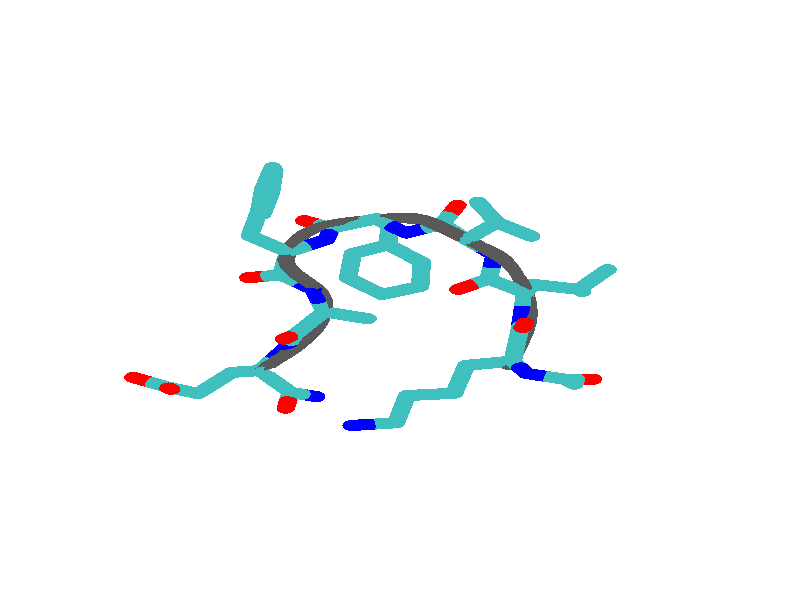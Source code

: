 // POV 3.x input script : medium.pov 
// try povray +W669 +H834 -Imedium.pov -Omedium.pov.tga +P +X +A +FT +C
#if (version < 3.5) 
#error "POV3DisplayDevice has been compiled for POV-Ray 3.5 or above.\nPlease upgrade POV-Ray or recompile VMD."
#end 
#declare VMD_clip_on=array[3] {0, 0, 0};
#declare VMD_clip=array[3];
#declare VMD_scaledclip=array[3];
#declare VMD_line_width=0.0020;
#macro VMDC ( C1 )
  texture { pigment { rgbt C1 }}
#end
#macro VMD_point (P1, R1, C1)
  #local T = texture { finish { ambient 1.0 diffuse 0.0 phong 0.0 specular 0.0 } pigment { C1 } }
  #if(VMD_clip_on[2])
  intersection {
    sphere {P1, R1 texture {T} #if(VMD_clip_on[1]) clipped_by {VMD_clip[1]} #end no_shadow}
    VMD_clip[2]
  }
  #else
  sphere {P1, R1 texture {T} #if(VMD_clip_on[1]) clipped_by {VMD_clip[1]} #end no_shadow}
  #end
#end
#macro VMD_line (P1, P2, C1)
  #local T = texture { finish { ambient 1.0 diffuse 0.0 phong 0.0 specular 0.0 } pigment { C1 } }
  #if(VMD_clip_on[2])
  intersection {
    cylinder {P1, P2, VMD_line_width texture {T} #if(VMD_clip_on[1]) clipped_by {VMD_clip[1]} #end no_shadow}
    VMD_clip[2]
  }
  #else
  cylinder {P1, P2, VMD_line_width texture {T} #if(VMD_clip_on[1]) clipped_by {VMD_clip[1]} #end no_shadow}
  #end
#end
#macro VMD_sphere (P1, R1, C1)
  #local T = texture { pigment { C1 } }
  #if(VMD_clip_on[2])
  intersection {
    sphere {P1, R1 texture {T} #if(VMD_clip_on[1]) clipped_by {VMD_clip[1]} #end no_shadow}
    VMD_clip[2]
  }
  #else
  sphere {P1, R1 texture {T} #if(VMD_clip_on[1]) clipped_by {VMD_clip[1]} #end no_shadow}
  #end
#end
#macro VMD_cylinder (P1, P2, R1, C1, O1)
  #local T = texture { pigment { C1 } }
  #if(VMD_clip_on[2])
  intersection {
    cylinder {P1, P2, R1 #if(O1) open #end texture {T} #if(VMD_clip_on[1]) clipped_by {VMD_clip[1]} #end no_shadow}
    VMD_clip[2]
  }
  #else
  cylinder {P1, P2, R1 #if(O1) open #end texture {T} #if(VMD_clip_on[1]) clipped_by {VMD_clip[1]} #end no_shadow}
  #end
#end
#macro VMD_cone (P1, P2, R1, C1)
  #local T = texture { pigment { C1 } }
  #if(VMD_clip_on[2])
  intersection {
    cone {P1, R1, P2, VMD_line_width texture {T} #if(VMD_clip_on[1]) clipped_by {VMD_clip[1]} #end no_shadow}
    VMD_clip[2]
  }
  #else
  cone {P1, R1, P2, VMD_line_width texture {T} #if(VMD_clip_on[1]) clipped_by {VMD_clip[1]} #end no_shadow}
  #end
#end
#macro VMD_triangle (P1, P2, P3, N1, N2, N3, C1)
  #local T = texture { pigment { C1 } }
  smooth_triangle {P1, N1, P2, N2, P3, N3 texture {T} #if(VMD_clip_on[1]) clipped_by {VMD_clip[1]} #end no_shadow}
#end
#macro VMD_tricolor (P1, P2, P3, N1, N2, N3, C1, C2, C3)
  #local NX = P2-P1;
  #local NY = P3-P1;
  #local NZ = vcross(NX, NY);
  #local T = texture { pigment {
    average pigment_map {
      [1 gradient x color_map {[0 rgb 0] [1 C2*3]}]
      [1 gradient y color_map {[0 rgb 0] [1 C3*3]}]
      [1 gradient z color_map {[0 rgb 0] [1 C1*3]}]
    }
    matrix <1.01,0,1,0,1.01,1,0,0,1,-.002,-.002,-1>
    matrix <NX.x,NX.y,NX.z,NY.x,NY.y,NY.z,NZ.x,NZ.y,NZ.z,P1.x,P1.y,P1.z>
  } }
  smooth_triangle {P1, N1, P2, N2, P3, N3 texture {T} #if(VMD_clip_on[1]) clipped_by {VMD_clip[1]} #end no_shadow}
#end
camera {
  orthographic
  location <0.0000, 0.0000, -2.0000>
  look_at <-0.0000, -0.0000, 2.0000>
  up <0.0000, 3.0000, 0.0000>
  right <2.4065, 0.0000, 0.0000>
}
light_source { 
  <-0.1000, 0.1000, -1.0000> 
  color rgb<1.000, 1.000, 1.000> 
  parallel 
  point_at <0.0, 0.0, 0.0> 
}
light_source { 
  <1.0000, 2.0000, -0.5000> 
  color rgb<1.000, 1.000, 1.000> 
  parallel 
  point_at <0.0, 0.0, 0.0> 
}
background {
  color rgb<1.000, 1.000, 1.000>
}
#default { texture {
 finish { ambient 0.000 diffuse 0.650 phong 0.1 phong_size 40.000 specular 0.500 }
} }
#declare VMD_line_width=0.0080;
VMD_line(<0.3385,-0.3053,-0.0804>,<0.3214,-0.3063,-0.0755>,rgbt<1.000,1.000,1.000,0.000>)
VMD_line(<0.3043,-0.3074,-0.0706>,<0.2872,-0.3085,-0.0657>,rgbt<1.000,1.000,1.000,0.000>)
VMD_line(<0.2702,-0.3095,-0.0608>,<0.2531,-0.3106,-0.0558>,rgbt<1.000,1.000,1.000,0.000>)
VMD_line(<0.2360,-0.3116,-0.0509>,<0.2189,-0.3127,-0.0460>,rgbt<1.000,1.000,1.000,0.000>)
VMD_line(<0.2018,-0.3138,-0.0411>,<0.1848,-0.3148,-0.0362>,rgbt<1.000,1.000,1.000,0.000>)
VMD_line(<0.1677,-0.3159,-0.0313>,<0.1506,-0.3170,-0.0264>,rgbt<1.000,1.000,1.000,0.000>)
VMD_line(<0.1335,-0.3180,-0.0215>,<0.1164,-0.3191,-0.0165>,rgbt<1.000,1.000,1.000,0.000>)
VMD_line(<0.0994,-0.3202,-0.0116>,<0.0823,-0.3212,-0.0067>,rgbt<1.000,1.000,1.000,0.000>)
VMD_line(<0.0652,-0.3223,-0.0018>,<0.0481,-0.3234,0.0031>,rgbt<1.000,1.000,1.000,0.000>)
VMD_line(<0.0310,-0.3244,0.0080>,<0.0139,-0.3255,0.0129>,rgbt<1.000,1.000,1.000,0.000>)
VMD_line(<-0.0031,-0.3266,0.0178>,<-0.0202,-0.3276,0.0227>,rgbt<1.000,1.000,1.000,0.000>)
VMD_line(<-0.0373,-0.3287,0.0277>,<-0.0544,-0.3298,0.0326>,rgbt<1.000,1.000,1.000,0.000>)
VMD_line(<-0.0715,-0.3308,0.0375>,<-0.0885,-0.3319,0.0424>,rgbt<1.000,1.000,1.000,0.000>)
VMD_line(<-0.1056,-0.3330,0.0473>,<-0.1227,-0.3340,0.0522>,rgbt<1.000,1.000,1.000,0.000>)
VMD_line(<-0.1398,-0.3351,0.0571>,<-0.1569,-0.3361,0.0620>,rgbt<1.000,1.000,1.000,0.000>)
VMD_line(<-0.1740,-0.3372,0.0669>,<-0.1910,-0.3383,0.0719>,rgbt<1.000,1.000,1.000,0.000>)
VMD_line(<-0.2081,-0.3393,0.0768>,<-0.2252,-0.3404,0.0817>,rgbt<1.000,1.000,1.000,0.000>)
VMD_line(<-0.2423,-0.3415,0.0866>,<-0.2594,-0.3425,0.0915>,rgbt<1.000,1.000,1.000,0.000>)
VMD_line(<-0.2764,-0.3436,0.0964>,<-0.2935,-0.3447,0.1013>,rgbt<1.000,1.000,1.000,0.000>)
VMD_line(<-0.3106,-0.3457,0.1062>,<-0.3277,-0.3468,0.1112>,rgbt<1.000,1.000,1.000,0.000>)
VMD_line(<-0.3448,-0.3479,0.1161>,<-0.3618,-0.3489,0.1210>,rgbt<1.000,1.000,1.000,0.000>)
VMD_line(<-0.3789,-0.3500,0.1259>,<-0.3960,-0.3511,0.1308>,rgbt<1.000,1.000,1.000,0.000>)
VMD_line(<-0.4131,-0.3521,0.1357>,<-0.4219,-0.3527,0.1382>,rgbt<1.000,1.000,1.000,0.000>)
#declare VMD_line_width=0.0020;
// MoleculeID: 1 ReprID: 0 Beginning CPK
// MoleculeID: 1 ReprID: 0 Beginning VDW
VMD_sphere(<0.5250,-0.4209,-0.3464>,0.0277,rgbt<0.250,0.750,0.750,0.000>)
VMD_sphere(<0.4954,-0.3960,-0.2107>,0.0277,rgbt<0.250,0.750,0.750,0.000>)
VMD_sphere(<0.5808,-0.3963,-0.1335>,0.0277,rgbt<1.000,0.000,0.000,0.000>)
VMD_sphere(<0.3816,-0.3676,-0.1926>,0.0277,rgbt<0.000,0.000,1.000,0.000>)
VMD_sphere(<0.3385,-0.3053,-0.0804>,0.0277,rgbt<0.250,0.750,0.750,0.000>)
VMD_sphere(<0.1993,-0.3269,-0.0749>,0.0277,rgbt<0.250,0.750,0.750,0.000>)
VMD_sphere(<0.1629,-0.4661,-0.0696>,0.0277,rgbt<0.250,0.750,0.750,0.000>)
VMD_sphere(<0.0213,-0.4779,-0.0866>,0.0277,rgbt<0.250,0.750,0.750,0.000>)
VMD_sphere(<-0.0119,-0.6139,-0.1035>,0.0277,rgbt<0.250,0.750,0.750,0.000>)
VMD_sphere(<-0.1457,-0.6274,-0.1265>,0.0277,rgbt<0.000,0.000,1.000,0.000>)
VMD_sphere(<0.3584,-0.1634,-0.0971>,0.0277,rgbt<0.250,0.750,0.750,0.000>)
VMD_sphere(<0.3767,-0.1159,-0.2021>,0.0277,rgbt<1.000,0.000,0.000,0.000>)
VMD_sphere(<0.3643,-0.0997,0.0070>,0.0277,rgbt<0.000,0.000,1.000,0.000>)
VMD_sphere(<0.3763,0.0361,0.0205>,0.0277,rgbt<0.250,0.750,0.750,0.000>)
VMD_sphere(<0.3994,0.0785,0.1543>,0.0277,rgbt<0.250,0.750,0.750,0.000>)
VMD_sphere(<0.5377,0.0528,0.1900>,0.0277,rgbt<0.250,0.750,0.750,0.000>)
VMD_sphere(<0.5482,0.0423,0.3291>,0.0277,rgbt<0.250,0.750,0.750,0.000>)
VMD_sphere(<0.6245,0.1517,0.1388>,0.0277,rgbt<0.250,0.750,0.750,0.000>)
VMD_sphere(<0.2666,0.1057,-0.0432>,0.0277,rgbt<0.250,0.750,0.750,0.000>)
VMD_sphere(<0.1757,0.0527,-0.0792>,0.0277,rgbt<1.000,0.000,0.000,0.000>)
VMD_sphere(<0.2845,0.2229,-0.0656>,0.0277,rgbt<0.000,0.000,1.000,0.000>)
VMD_sphere(<0.2012,0.3021,-0.1368>,0.0277,rgbt<0.250,0.750,0.750,0.000>)
VMD_sphere(<0.2906,0.3884,-0.2007>,0.0277,rgbt<0.250,0.750,0.750,0.000>)
VMD_sphere(<0.2344,0.4889,-0.2840>,0.0277,rgbt<0.250,0.750,0.750,0.000>)
VMD_sphere(<0.3948,0.3193,-0.2694>,0.0277,rgbt<0.250,0.750,0.750,0.000>)
VMD_sphere(<0.1266,0.3807,-0.0440>,0.0277,rgbt<0.250,0.750,0.750,0.000>)
VMD_sphere(<0.1729,0.4738,0.0039>,0.0277,rgbt<1.000,0.000,0.000,0.000>)
VMD_sphere(<0.0197,0.3350,-0.0053>,0.0277,rgbt<0.000,0.000,1.000,0.000>)
VMD_sphere(<-0.0733,0.4061,0.0676>,0.0277,rgbt<0.250,0.750,0.750,0.000>)
VMD_sphere(<-0.0320,0.4007,0.2048>,0.0277,rgbt<0.250,0.750,0.750,0.000>)
VMD_sphere(<-0.0355,0.2766,0.2677>,0.0277,rgbt<0.250,0.750,0.750,0.000>)
VMD_sphere(<-0.1419,0.2318,0.3235>,0.0277,rgbt<0.250,0.750,0.750,0.000>)
VMD_sphere(<0.0656,0.1888,0.2467>,0.0277,rgbt<0.250,0.750,0.750,0.000>)
VMD_sphere(<-0.1565,0.1105,0.3631>,0.0277,rgbt<0.250,0.750,0.750,0.000>)
VMD_sphere(<0.0607,0.0680,0.2978>,0.0277,rgbt<0.250,0.750,0.750,0.000>)
VMD_sphere(<-0.0534,0.0278,0.3491>,0.0277,rgbt<0.250,0.750,0.750,0.000>)
VMD_sphere(<-0.2052,0.3597,0.0421>,0.0277,rgbt<0.250,0.750,0.750,0.000>)
VMD_sphere(<-0.2877,0.3965,0.1093>,0.0277,rgbt<1.000,0.000,0.000,0.000>)
VMD_sphere(<-0.2220,0.3022,-0.0634>,0.0277,rgbt<0.000,0.000,1.000,0.000>)
VMD_sphere(<-0.3370,0.2402,-0.1009>,0.0277,rgbt<0.250,0.750,0.750,0.000>)
VMD_sphere(<-0.4517,0.3218,-0.1178>,0.0277,rgbt<0.250,0.750,0.750,0.000>)
VMD_sphere(<-0.4239,0.4430,-0.1905>,0.0277,rgbt<0.250,0.750,0.750,0.000>)
VMD_sphere(<-0.4133,0.4298,-0.3167>,0.0277,rgbt<0.250,0.750,0.750,0.000>)
VMD_sphere(<-0.4107,0.5582,-0.1266>,0.0277,rgbt<0.250,0.750,0.750,0.000>)
VMD_sphere(<-0.3882,0.5355,-0.3872>,0.0277,rgbt<0.250,0.750,0.750,0.000>)
VMD_sphere(<-0.3832,0.6622,-0.1976>,0.0277,rgbt<0.250,0.750,0.750,0.000>)
VMD_sphere(<-0.3780,0.6478,-0.3283>,0.0277,rgbt<0.250,0.750,0.750,0.000>)
VMD_sphere(<-0.3578,0.1257,-0.0122>,0.0277,rgbt<0.250,0.750,0.750,0.000>)
VMD_sphere(<-0.4562,0.1115,0.0397>,0.0277,rgbt<1.000,0.000,0.000,0.000>)
VMD_sphere(<-0.2599,0.0520,-0.0036>,0.0277,rgbt<0.000,0.000,1.000,0.000>)
VMD_sphere(<-0.2282,-0.0586,0.0696>,0.0277,rgbt<0.250,0.750,0.750,0.000>)
VMD_sphere(<-0.0977,-0.0936,0.0309>,0.0277,rgbt<0.250,0.750,0.750,0.000>)
VMD_sphere(<-0.3147,-0.1717,0.0464>,0.0277,rgbt<0.250,0.750,0.750,0.000>)
VMD_sphere(<-0.3489,-0.1954,-0.0591>,0.0277,rgbt<1.000,0.000,0.000,0.000>)
VMD_sphere(<-0.3466,-0.2426,0.1409>,0.0277,rgbt<0.000,0.000,1.000,0.000>)
VMD_sphere(<-0.4219,-0.3527,0.1382>,0.0277,rgbt<0.250,0.750,0.750,0.000>)
VMD_sphere(<-0.5058,-0.3621,0.2579>,0.0277,rgbt<0.250,0.750,0.750,0.000>)
VMD_sphere(<-0.6077,-0.4679,0.2524>,0.0277,rgbt<0.250,0.750,0.750,0.000>)
VMD_sphere(<-0.7056,-0.4331,0.1681>,0.0277,rgbt<0.250,0.750,0.750,0.000>)
VMD_sphere(<-0.6885,-0.4467,0.0595>,0.0277,rgbt<1.000,0.000,0.000,0.000>)
VMD_sphere(<-0.8018,-0.3868,0.2066>,0.0277,rgbt<1.000,0.000,0.000,0.000>)
VMD_sphere(<-0.3288,-0.4620,0.1264>,0.0277,rgbt<0.250,0.750,0.750,0.000>)
VMD_sphere(<-0.3437,-0.5407,0.0457>,0.0277,rgbt<1.000,0.000,0.000,0.000>)
VMD_sphere(<-0.2520,-0.4830,0.2186>,0.0277,rgbt<0.000,0.000,1.000,0.000>)
VMD_cylinder(<0.52496195,-0.42089075,-0.34643194>,<0.51019698,-0.40842047,-0.27854297>0.0277,rgbt<0.250,0.750,0.750,0.000>,1)
VMD_cylinder(<0.49543190,-0.39595011,-0.21065387>,<0.53810978,-0.39611870,-0.17206758>0.0277,rgbt<0.250,0.750,0.750,0.000>,1)
VMD_cylinder(<0.49543190,-0.39595011,-0.21065387>,<0.51019698,-0.40842047,-0.27854297>0.0277,rgbt<0.250,0.750,0.750,0.000>,1)
VMD_cylinder(<0.49543190,-0.39595011,-0.21065387>,<0.43853292,-0.38179404,-0.20161790>0.0277,rgbt<0.250,0.750,0.750,0.000>,1)
VMD_cylinder(<0.58078766,-0.39628720,-0.13348129>,<0.53810978,-0.39611870,-0.17206758>0.0277,rgbt<1.000,0.000,0.000,0.000>,1)
VMD_cylinder(<0.38163385,-0.36763790,-0.19258183>,<0.36006418,-0.33644721,-0.13649152>0.0277,rgbt<0.000,0.000,1.000,0.000>,1)
VMD_cylinder(<0.38163385,-0.36763790,-0.19258183>,<0.43853292,-0.38179404,-0.20161790>0.0277,rgbt<0.000,0.000,1.000,0.000>,1)
VMD_cylinder(<0.33849454,-0.30525646,-0.08040122>,<0.26891109,-0.31607831,-0.07766937>0.0277,rgbt<0.250,0.750,0.750,0.000>,1)
VMD_cylinder(<0.33849454,-0.30525646,-0.08040122>,<0.36006418,-0.33644721,-0.13649152>0.0277,rgbt<0.250,0.750,0.750,0.000>,1)
VMD_cylinder(<0.33849454,-0.30525646,-0.08040122>,<0.34844837,-0.23434004,-0.08876839>0.0277,rgbt<0.250,0.750,0.750,0.000>,1)
VMD_cylinder(<0.19932762,-0.32690021,-0.07493751>,<0.18110234,-0.39651999,-0.07225168>0.0277,rgbt<0.250,0.750,0.750,0.000>,1)
VMD_cylinder(<0.19932762,-0.32690021,-0.07493751>,<0.26891109,-0.31607831,-0.07766937>0.0277,rgbt<0.250,0.750,0.750,0.000>,1)
VMD_cylinder(<0.16287705,-0.46613973,-0.06956584>,<0.09209381,-0.47200486,-0.07807112>0.0277,rgbt<0.250,0.750,0.750,0.000>,1)
VMD_cylinder(<0.16287705,-0.46613973,-0.06956584>,<0.18110234,-0.39651999,-0.07225168>0.0277,rgbt<0.250,0.750,0.750,0.000>,1)
VMD_cylinder(<0.02131051,-0.47786999,-0.08657646>,<0.09209381,-0.47200486,-0.07807112>0.0277,rgbt<0.250,0.750,0.750,0.000>,1)
VMD_cylinder(<0.02131051,-0.47786999,-0.08657646>,<0.00469139,-0.54586422,-0.09501781>0.0277,rgbt<0.250,0.750,0.750,0.000>,1)
VMD_cylinder(<-0.01192769,-0.61385846,-0.10345909>,<0.00469139,-0.54586422,-0.09501781>0.0277,rgbt<0.250,0.750,0.750,0.000>,1)
VMD_cylinder(<-0.01192769,-0.61385846,-0.10345909>,<-0.07883175,-0.62065291,-0.11497124>0.0277,rgbt<0.250,0.750,0.750,0.000>,1)
VMD_cylinder(<-0.14573582,-0.62744737,-0.12648338>,<-0.07883175,-0.62065291,-0.11497124>0.0277,rgbt<0.000,0.000,1.000,0.000>,1)
VMD_cylinder(<0.35840207,-0.16342345,-0.09713551>,<0.36136487,-0.13154966,-0.04507148>0.0277,rgbt<0.250,0.750,0.750,0.000>,1)
VMD_cylinder(<0.35840207,-0.16342345,-0.09713551>,<0.36755505,-0.13964839,-0.14963301>0.0277,rgbt<0.250,0.750,0.750,0.000>,1)
VMD_cylinder(<0.35840207,-0.16342345,-0.09713551>,<0.34844837,-0.23434004,-0.08876839>0.0277,rgbt<0.250,0.750,0.750,0.000>,1)
VMD_cylinder(<0.37670815,-0.11587343,-0.20213050>,<0.36755505,-0.13964839,-0.14963301>0.0277,rgbt<1.000,0.000,0.000,0.000>,1)
VMD_cylinder(<0.36432773,-0.09967589,0.00699262>,<0.36136487,-0.13154966,-0.04507148>0.0277,rgbt<0.000,0.000,1.000,0.000>,1)
VMD_cylinder(<0.36432773,-0.09967589,0.00699262>,<0.37032792,-0.03178185,0.01375238>0.0277,rgbt<0.000,0.000,1.000,0.000>,1)
VMD_cylinder(<0.37632820,0.03611194,0.02051217>,<0.38784811,0.05730827,0.08741307>0.0277,rgbt<0.250,0.750,0.750,0.000>,1)
VMD_cylinder(<0.37632820,0.03611194,0.02051217>,<0.32144836,0.07091511,-0.01132529>0.0277,rgbt<0.250,0.750,0.750,0.000>,1)
VMD_cylinder(<0.37632820,0.03611194,0.02051217>,<0.37032792,-0.03178185,0.01375238>0.0277,rgbt<0.250,0.750,0.750,0.000>,1)
VMD_cylinder(<0.39936811,0.07850476,0.15431392>,<0.46855098,0.06565870,0.17214097>0.0277,rgbt<0.250,0.750,0.750,0.000>,1)
VMD_cylinder(<0.39936811,0.07850476,0.15431392>,<0.38784811,0.05730827,0.08741307>0.0277,rgbt<0.250,0.750,0.750,0.000>,1)
VMD_cylinder(<0.53773379,0.05281249,0.18996808>,<0.58110529,0.10226527,0.16438946>0.0277,rgbt<0.250,0.750,0.750,0.000>,1)
VMD_cylinder(<0.53773379,0.05281249,0.18996808>,<0.54295385,0.04753465,0.25954816>0.0277,rgbt<0.250,0.750,0.750,0.000>,1)
VMD_cylinder(<0.53773379,0.05281249,0.18996808>,<0.46855098,0.06565870,0.17214097>0.0277,rgbt<0.250,0.750,0.750,0.000>,1)
VMD_cylinder(<0.54817396,0.04225656,0.32912818>,<0.54295385,0.04753465,0.25954816>0.0277,rgbt<0.250,0.750,0.750,0.000>,1)
VMD_cylinder(<0.62447673,0.15171792,0.13881080>,<0.58110529,0.10226527,0.16438946>0.0277,rgbt<0.250,0.750,0.750,0.000>,1)
VMD_cylinder(<0.26656860,0.10571820,-0.04316290>,<0.22114396,0.07921910,-0.06116203>0.0277,rgbt<0.250,0.750,0.750,0.000>,1)
VMD_cylinder(<0.26656860,0.10571820,-0.04316290>,<0.32144836,0.07091511,-0.01132529>0.0277,rgbt<0.250,0.750,0.750,0.000>,1)
VMD_cylinder(<0.26656860,0.10571820,-0.04316290>,<0.27552611,0.16430433,-0.05439527>0.0277,rgbt<0.250,0.750,0.750,0.000>,1)
VMD_cylinder(<0.17571929,0.05272001,-0.07916124>,<0.22114396,0.07921910,-0.06116203>0.0277,rgbt<1.000,0.000,0.000,0.000>,1)
VMD_cylinder(<0.28448352,0.22289057,-0.06562757>,<0.27552611,0.16430433,-0.05439527>0.0277,rgbt<0.000,0.000,1.000,0.000>,1)
VMD_cylinder(<0.28448352,0.22289057,-0.06562757>,<0.24284846,0.26251513,-0.10123173>0.0277,rgbt<0.000,0.000,1.000,0.000>,1)
VMD_cylinder(<0.20121326,0.30213952,-0.13683593>,<0.16392367,0.34141076,-0.09040202>0.0277,rgbt<0.250,0.750,0.750,0.000>,1)
VMD_cylinder(<0.20121326,0.30213952,-0.13683593>,<0.24284846,0.26251513,-0.10123173>0.0277,rgbt<0.250,0.750,0.750,0.000>,1)
VMD_cylinder(<0.20121326,0.30213952,-0.13683593>,<0.24589188,0.34524858,-0.16876878>0.0277,rgbt<0.250,0.750,0.750,0.000>,1)
VMD_cylinder(<0.29057050,0.38835764,-0.20070162>,<0.34266901,0.35382864,-0.23502803>0.0277,rgbt<0.250,0.750,0.750,0.000>,1)
VMD_cylinder(<0.29057050,0.38835764,-0.20070162>,<0.26250920,0.43863884,-0.24237344>0.0277,rgbt<0.250,0.750,0.750,0.000>,1)
VMD_cylinder(<0.29057050,0.38835764,-0.20070162>,<0.24589188,0.34524858,-0.16876878>0.0277,rgbt<0.250,0.750,0.750,0.000>,1)
VMD_cylinder(<0.23444800,0.48891991,-0.28404534>,<0.26250920,0.43863884,-0.24237344>0.0277,rgbt<0.250,0.750,0.750,0.000>,1)
VMD_cylinder(<0.39476752,0.31929964,-0.26935443>,<0.34266901,0.35382864,-0.23502803>0.0277,rgbt<0.250,0.750,0.750,0.000>,1)
VMD_cylinder(<0.12663408,0.38068193,-0.04396823>,<0.14978194,0.42721990,-0.02004677>0.0277,rgbt<0.250,0.750,0.750,0.000>,1)
VMD_cylinder(<0.12663408,0.38068193,-0.04396823>,<0.16392367,0.34141076,-0.09040202>0.0277,rgbt<0.250,0.750,0.750,0.000>,1)
VMD_cylinder(<0.12663408,0.38068193,-0.04396823>,<0.07315230,0.35784903,-0.02462366>0.0277,rgbt<0.250,0.750,0.750,0.000>,1)
VMD_cylinder(<0.17292970,0.47375777,0.00387484>,<0.14978194,0.42721990,-0.02004677>0.0277,rgbt<1.000,0.000,0.000,0.000>,1)
VMD_cylinder(<0.01967048,0.33501616,-0.00527917>,<-0.02680681,0.37057215,0.03115869>0.0277,rgbt<0.000,0.000,1.000,0.000>,1)
VMD_cylinder(<0.01967048,0.33501616,-0.00527917>,<0.07315230,0.35784903,-0.02462366>0.0277,rgbt<0.000,0.000,1.000,0.000>,1)
VMD_cylinder(<-0.07328407,0.40612832,0.06759655>,<-0.05264803,0.40343085,0.13619430>0.0277,rgbt<0.250,0.750,0.750,0.000>,1)
VMD_cylinder(<-0.07328407,0.40612832,0.06759655>,<-0.02680681,0.37057215,0.03115869>0.0277,rgbt<0.250,0.750,0.750,0.000>,1)
VMD_cylinder(<-0.07328407,0.40612832,0.06759655>,<-0.13923670,0.38293612,0.05486110>0.0277,rgbt<0.250,0.750,0.750,0.000>,1)
VMD_cylinder(<-0.03201207,0.40073323,0.20479210>,<-0.05264803,0.40343085,0.13619430>0.0277,rgbt<0.250,0.750,0.750,0.000>,1)
VMD_cylinder(<-0.03201207,0.40073323,0.20479210>,<-0.03373170,0.33866659,0.23622671>0.0277,rgbt<0.250,0.750,0.750,0.000>,1)
VMD_cylinder(<-0.03545140,0.27659997,0.26766136>,<-0.08866844,0.25420943,0.29558080>0.0277,rgbt<0.250,0.750,0.750,0.000>,1)
VMD_cylinder(<-0.03545140,0.27659997,0.26766136>,<0.01508599,0.23270872,0.25719643>0.0277,rgbt<0.250,0.750,0.750,0.000>,1)
VMD_cylinder(<-0.03545140,0.27659997,0.26766136>,<-0.03373170,0.33866659,0.23622671>0.0277,rgbt<0.250,0.750,0.750,0.000>,1)
VMD_cylinder(<-0.14188537,0.23181881,0.32350028>,<-0.14920670,0.17118007,0.34329438>0.0277,rgbt<0.250,0.750,0.750,0.000>,1)
VMD_cylinder(<-0.14188537,0.23181881,0.32350028>,<-0.08866844,0.25420943,0.29558080>0.0277,rgbt<0.250,0.750,0.750,0.000>,1)
VMD_cylinder(<0.06562345,0.18881741,0.24673147>,<0.06315255,0.12842068,0.27228308>0.0277,rgbt<0.250,0.750,0.750,0.000>,1)
VMD_cylinder(<0.06562345,0.18881741,0.24673147>,<0.01508599,0.23270872,0.25719643>0.0277,rgbt<0.250,0.750,0.750,0.000>,1)
VMD_cylinder(<-0.15652801,0.11054131,0.36308852>,<-0.10497323,0.06915731,0.35606945>0.0277,rgbt<0.250,0.750,0.750,0.000>,1)
VMD_cylinder(<-0.15652801,0.11054131,0.36308852>,<-0.14920670,0.17118007,0.34329438>0.0277,rgbt<0.250,0.750,0.750,0.000>,1)
VMD_cylinder(<0.06068160,0.06802409,0.29783460>,<0.06315255,0.12842068,0.27228308>0.0277,rgbt<0.250,0.750,0.750,0.000>,1)
VMD_cylinder(<0.06068160,0.06802409,0.29783460>,<0.00363162,0.04789871,0.32344246>0.0277,rgbt<0.250,0.750,0.750,0.000>,1)
VMD_cylinder(<-0.05341850,0.02777331,0.34905028>,<-0.10497323,0.06915731,0.35606945>0.0277,rgbt<0.250,0.750,0.750,0.000>,1)
VMD_cylinder(<-0.05341850,0.02777331,0.34905028>,<0.00363162,0.04789871,0.32344246>0.0277,rgbt<0.250,0.750,0.750,0.000>,1)
VMD_cylinder(<-0.20518948,0.35974380,0.04212574>,<-0.13923670,0.38293612,0.05486110>0.0277,rgbt<0.250,0.750,0.750,0.000>,1)
VMD_cylinder(<-0.20518948,0.35974380,0.04212574>,<-0.24643622,0.37809965,0.07573230>0.0277,rgbt<0.250,0.750,0.750,0.000>,1)
VMD_cylinder(<-0.20518948,0.35974380,0.04212574>,<-0.21357176,0.33096448,-0.01065177>0.0277,rgbt<0.250,0.750,0.750,0.000>,1)
VMD_cylinder(<-0.28768301,0.39645535,0.10933897>,<-0.24643622,0.37809965,0.07573230>0.0277,rgbt<1.000,0.000,0.000,0.000>,1)
VMD_cylinder(<-0.22195409,0.30218521,-0.06342923>,<-0.21357176,0.33096448,-0.01065177>0.0277,rgbt<0.000,0.000,1.000,0.000>,1)
VMD_cylinder(<-0.22195409,0.30218521,-0.06342923>,<-0.27945501,0.27118883,-0.08214182>0.0277,rgbt<0.000,0.000,1.000,0.000>,1)
VMD_cylinder(<-0.33695608,0.24019232,-0.10085452>,<-0.34738886,0.18292859,-0.05653935>0.0277,rgbt<0.250,0.750,0.750,0.000>,1)
VMD_cylinder(<-0.33695608,0.24019232,-0.10085452>,<-0.27945501,0.27118883,-0.08214182>0.0277,rgbt<0.250,0.750,0.750,0.000>,1)
VMD_cylinder(<-0.33695608,0.24019232,-0.10085452>,<-0.39434460,0.28101620,-0.10934586>0.0277,rgbt<0.250,0.750,0.750,0.000>,1)
VMD_cylinder(<-0.45173293,0.32184020,-0.11783709>,<-0.43781871,0.38242885,-0.15414865>0.0277,rgbt<0.250,0.750,0.750,0.000>,1)
VMD_cylinder(<-0.45173293,0.32184020,-0.11783709>,<-0.39434460,0.28101620,-0.10934586>0.0277,rgbt<0.250,0.750,0.750,0.000>,1)
VMD_cylinder(<-0.42390445,0.44301748,-0.19046026>,<-0.43781871,0.38242885,-0.15414865>0.0277,rgbt<0.250,0.750,0.750,0.000>,1)
VMD_cylinder(<-0.42390445,0.44301748,-0.19046026>,<-0.41731223,0.50058830,-0.15853760>0.0277,rgbt<0.250,0.750,0.750,0.000>,1)
VMD_cylinder(<-0.42390445,0.44301748,-0.19046026>,<-0.41860619,0.43643197,-0.25358474>0.0277,rgbt<0.250,0.750,0.750,0.000>,1)
VMD_cylinder(<-0.41330793,0.42984661,-0.31670940>,<-0.40073803,0.48268014,-0.35193279>0.0277,rgbt<0.250,0.750,0.750,0.000>,1)
VMD_cylinder(<-0.41330793,0.42984661,-0.31670940>,<-0.41860619,0.43643197,-0.25358474>0.0277,rgbt<0.250,0.750,0.750,0.000>,1)
VMD_cylinder(<-0.41072011,0.55815917,-0.12661508>,<-0.41731223,0.50058830,-0.15853760>0.0277,rgbt<0.250,0.750,0.750,0.000>,1)
VMD_cylinder(<-0.41072011,0.55815917,-0.12661508>,<-0.39695513,0.61019784,-0.16210806>0.0277,rgbt<0.250,0.750,0.750,0.000>,1)
VMD_cylinder(<-0.38816801,0.53551382,-0.38715625>,<-0.40073803,0.48268014,-0.35193279>0.0277,rgbt<0.250,0.750,0.750,0.000>,1)
VMD_cylinder(<-0.38816801,0.53551382,-0.38715625>,<-0.38307589,0.59167486,-0.35772619>0.0277,rgbt<0.250,0.750,0.750,0.000>,1)
VMD_cylinder(<-0.38319016,0.66223639,-0.19760086>,<-0.38058698,0.65503609,-0.26294860>0.0277,rgbt<0.250,0.750,0.750,0.000>,1)
VMD_cylinder(<-0.38319016,0.66223639,-0.19760086>,<-0.39695513,0.61019784,-0.16210806>0.0277,rgbt<0.250,0.750,0.750,0.000>,1)
VMD_cylinder(<-0.37798387,0.64783579,-0.32829630>,<-0.38058698,0.65503609,-0.26294860>0.0277,rgbt<0.250,0.750,0.750,0.000>,1)
VMD_cylinder(<-0.37798387,0.64783579,-0.32829630>,<-0.38307589,0.59167486,-0.35772619>0.0277,rgbt<0.250,0.750,0.750,0.000>,1)
VMD_cylinder(<-0.35782173,0.12566487,-0.01222434>,<-0.40700078,0.11858419,0.01376118>0.0277,rgbt<0.250,0.750,0.750,0.000>,1)
VMD_cylinder(<-0.35782173,0.12566487,-0.01222434>,<-0.34738886,0.18292859,-0.05653935>0.0277,rgbt<0.250,0.750,0.750,0.000>,1)
VMD_cylinder(<-0.35782173,0.12566487,-0.01222434>,<-0.30888477,0.08885194,-0.00793202>0.0277,rgbt<0.250,0.750,0.750,0.000>,1)
VMD_cylinder(<-0.45617977,0.11150359,0.03974668>,<-0.40700078,0.11858419,0.01376118>0.0277,rgbt<1.000,0.000,0.000,0.000>,1)
VMD_cylinder(<-0.25994778,0.05203907,-0.00363972>,<-0.24405260,-0.00327874,0.03297167>0.0277,rgbt<0.000,0.000,1.000,0.000>,1)
VMD_cylinder(<-0.25994778,0.05203907,-0.00363972>,<-0.30888477,0.08885194,-0.00793202>0.0277,rgbt<0.000,0.000,1.000,0.000>,1)
VMD_cylinder(<-0.22815743,-0.05859662,0.06958316>,<-0.16294651,-0.07607996,0.05023951>0.0277,rgbt<0.250,0.750,0.750,0.000>,1)
VMD_cylinder(<-0.22815743,-0.05859662,0.06958316>,<-0.27143660,-0.11515439,0.05796790>0.0277,rgbt<0.250,0.750,0.750,0.000>,1)
VMD_cylinder(<-0.22815743,-0.05859662,0.06958316>,<-0.24405260,-0.00327874,0.03297167>0.0277,rgbt<0.250,0.750,0.750,0.000>,1)
VMD_cylinder(<-0.09773559,-0.09356323,0.03089576>,<-0.16294651,-0.07607996,0.05023951>0.0277,rgbt<0.250,0.750,0.750,0.000>,1)
VMD_cylinder(<-0.31471583,-0.17171215,0.04635257>,<-0.27143660,-0.11515439,0.05796790>0.0277,rgbt<0.250,0.750,0.750,0.000>,1)
VMD_cylinder(<-0.31471583,-0.17171215,0.04635257>,<-0.33182129,-0.18357198,-0.00638164>0.0277,rgbt<0.250,0.750,0.750,0.000>,1)
VMD_cylinder(<-0.31471583,-0.17171215,0.04635257>,<-0.33066270,-0.20714463,0.09361712>0.0277,rgbt<0.250,0.750,0.750,0.000>,1)
VMD_cylinder(<-0.34892672,-0.19543178,-0.05911566>,<-0.33182129,-0.18357198,-0.00638164>0.0277,rgbt<1.000,0.000,0.000,0.000>,1)
VMD_cylinder(<-0.34660944,-0.24257711,0.14088161>,<-0.38424206,-0.29762420,0.13955992>0.0277,rgbt<0.000,0.000,1.000,0.000>,1)
VMD_cylinder(<-0.34660944,-0.24257711,0.14088161>,<-0.33066270,-0.20714463,0.09361712>0.0277,rgbt<0.000,0.000,1.000,0.000>,1)
VMD_cylinder(<-0.42187482,-0.35267130,0.13823830>,<-0.38424206,-0.29762420,0.13955992>0.0277,rgbt<0.250,0.750,0.750,0.000>,1)
VMD_cylinder(<-0.42187482,-0.35267130,0.13823830>,<-0.46382377,-0.35740983,0.19807933>0.0277,rgbt<0.250,0.750,0.750,0.000>,1)
VMD_cylinder(<-0.42187482,-0.35267130,0.13823830>,<-0.37533179,-0.40733159,0.13233228>0.0277,rgbt<0.250,0.750,0.750,0.000>,1)
VMD_cylinder(<-0.50577283,-0.36214837,0.25792041>,<-0.46382377,-0.35740983,0.19807933>0.0277,rgbt<0.250,0.750,0.750,0.000>,1)
VMD_cylinder(<-0.50577283,-0.36214837,0.25792041>,<-0.55673903,-0.41502801,0.25518250>0.0277,rgbt<0.250,0.750,0.750,0.000>,1)
VMD_cylinder(<-0.60770530,-0.46790755,0.25244460>,<-0.65666747,-0.45048580,0.21027742>0.0277,rgbt<0.250,0.750,0.750,0.000>,1)
VMD_cylinder(<-0.60770530,-0.46790755,0.25244460>,<-0.55673903,-0.41502801,0.25518250>0.0277,rgbt<0.250,0.750,0.750,0.000>,1)
VMD_cylinder(<-0.70562965,-0.43306404,0.16811024>,<-0.65666747,-0.45048580,0.21027742>0.0277,rgbt<0.250,0.750,0.750,0.000>,1)
VMD_cylinder(<-0.70562965,-0.43306404,0.16811024>,<-0.69704926,-0.43985832,0.11382426>0.0277,rgbt<0.250,0.750,0.750,0.000>,1)
VMD_cylinder(<-0.70562965,-0.43306404,0.16811024>,<-0.75370961,-0.40992507,0.18737949>0.0277,rgbt<0.250,0.750,0.750,0.000>,1)
VMD_cylinder(<-0.68846887,-0.44665256,0.05953828>,<-0.69704926,-0.43985832,0.11382426>0.0277,rgbt<1.000,0.000,0.000,0.000>,1)
VMD_cylinder(<-0.80178952,-0.38678607,0.20664875>,<-0.75370961,-0.40992507,0.18737949>0.0277,rgbt<1.000,0.000,0.000,0.000>,1)
VMD_cylinder(<-0.32878876,-0.46199179,0.12642625>,<-0.29041535,-0.47251680,0.17251948>0.0277,rgbt<0.250,0.750,0.750,0.000>,1)
VMD_cylinder(<-0.32878876,-0.46199179,0.12642625>,<-0.33622754,-0.50134647,0.08607888>0.0277,rgbt<0.250,0.750,0.750,0.000>,1)
VMD_cylinder(<-0.32878876,-0.46199179,0.12642625>,<-0.37533179,-0.40733159,0.13233228>0.0277,rgbt<0.250,0.750,0.750,0.000>,1)
VMD_cylinder(<-0.34366634,-0.54070115,0.04573143>,<-0.33622754,-0.50134647,0.08607888>0.0277,rgbt<1.000,0.000,0.000,0.000>,1)
VMD_cylinder(<-0.25204194,-0.48304182,0.21861272>,<-0.29041535,-0.47251680,0.17251948>0.0277,rgbt<0.000,0.000,1.000,0.000>,1)
#default { texture {
 finish { ambient 0.000 diffuse 0.650 phong 0.1 phong_size 40.000 specular 0.500 }
} }
mesh2 {
  vertex_vectors {
  342,
  <365.8126,-309.0674,-77.7536>,
  <355.2704,-300.7350,-101.9868>,
  <327.9523,-296.9242,-104.6344>,
  <311.1765,-301.4456,-83.0488>,
  <321.7187,-309.7779,-58.8157>,
  <349.0367,-313.5888,-56.1680>,
  <365.3989,-312.8002,-78.8571>,
  <354.8565,-304.4682,-103.0903>,
  <327.5384,-300.6582,-105.7382>,
  <310.7625,-305.1801,-84.1528>,
  <321.3048,-313.5121,-59.9196>,
  <348.6229,-317.3220,-57.2716>,
  <364.3940,-321.8684,-81.5377>,
  <353.8517,-313.5362,-105.7709>,
  <326.5336,-309.7258,-108.4187>,
  <309.7577,-314.2473,-86.8332>,
  <320.3000,-322.5794,-62.6000>,
  <347.6180,-326.3899,-59.9522>,
  <363.1524,-333.0693,-84.8489>,
  <352.6102,-324.7373,-109.0821>,
  <325.2921,-320.9270,-111.7299>,
  <308.5162,-325.4487,-90.1445>,
  <319.0584,-333.7806,-65.9113>,
  <346.3765,-337.5910,-63.2635>,
  <362.0293,-343.2038,-87.8448>,
  <351.4871,-334.8717,-112.0780>,
  <324.1690,-331.0613,-114.7258>,
  <307.3931,-335.5829,-93.1404>,
  <317.9353,-343.9150,-68.9072>,
  <345.2534,-347.7254,-66.2594>,
  <306.7427,-341.4505,-94.8749>,
  <323.5187,-336.9287,-116.4603>,
  <350.8368,-340.7387,-113.8123>,
  <361.3791,-349.0706,-89.5791>,
  <344.6031,-353.5924,-67.9937>,
  <317.2850,-349.7825,-70.6417>,
  <306.9200,-339.8502,-94.4017>,
  <323.6960,-335.3284,-115.9871>,
  <351.0142,-339.1387,-113.3393>,
  <361.5564,-347.4707,-89.1061>,
  <344.7805,-351.9924,-67.5207>,
  <317.4623,-348.1821,-70.1684>,
  <308.2797,-327.5820,-90.7751>,
  <325.0556,-323.0604,-112.3605>,
  <352.3737,-326.8708,-109.7127>,
  <362.9159,-335.2028,-85.4795>,
  <346.1400,-339.7245,-63.8941>,
  <318.8219,-335.9141,-66.5419>,
  <311.4317,-299.6966,-82.5234>,
  <328.0799,-296.0497,-104.3717>,
  <355.1428,-301.6096,-102.2495>,
  <365.5574,-310.8163,-78.2790>,
  <348.9091,-314.4632,-56.4307>,
  <321.8463,-308.9034,-58.5530>,
  <317.9599,-263.3234,-69.1546>,
  <334.3560,-260.7827,-91.3474>,
  <360.9143,-268.5549,-89.9145>,
  <371.0767,-278.8678,-66.2887>,
  <354.6807,-281.4085,-44.0958>,
  <328.1223,-273.6363,-45.5288>,
  <327.4391,-227.8731,-52.3908>,
  <343.7416,-225.6553,-74.6870>,
  <370.1129,-234.0733,-73.4606>,
  <380.1817,-244.7092,-49.9381>,
  <363.8792,-246.9269,-27.6419>,
  <337.5079,-238.5090,-28.8683>,
  <337.9963,-192.1651,-34.1070>,
  <354.3909,-189.6302,-56.3017>,
  <380.9460,-197.4138,-54.8723>,
  <391.1068,-207.7325,-31.2484>,
  <374.7123,-210.2675,-9.0537>,
  <348.1572,-202.4838,-10.4831>,
  <347.9478,-155.1556,-16.1911>,
  <364.5521,-151.7385,-38.1096>,
  <391.5272,-157.7580,-36.1283>,
  <401.8977,-167.1944,-12.2283>,
  <385.2935,-170.6115,9.6903>,
  <358.3184,-164.5921,7.7090>,
  <355.7296,-115.8430,-0.5261>,
  <372.5343,-111.0326,-22.0267>,
  <399.9098,-114.2653,-19.2090>,
  <410.4807,-122.3087,5.1091>,
  <393.6761,-127.1190,26.6097>,
  <366.3006,-123.8863,23.7920>,
  <359.8402,-73.1373,11.0379>,
  <376.6767,-66.5206,-9.9516>,
  <404.1161,-66.1409,-6.1117>,
  <414.7190,-72.3779,18.7174>,
  <397.8824,-78.9946,39.7069>,
  <370.4430,-79.3743,35.8671>,
  <358.7209,-25.7751,16.6920>,
  <375.2907,-17.1239,-3.7630>,
  <402.1966,-12.6751,1.1457>,
  <412.5327,-16.8776,26.5093>,
  <395.9629,-25.5288,46.9643>,
  <369.0570,-29.9776,42.0557>,
  <350.2789,28.5519,14.8472>,
  <366.4205,38.7587,-5.2296>,
  <392.4696,46.3188,0.4353>,
  <402.3775,43.6719,26.1771>,
  <386.2359,33.4651,46.2540>,
  <360.1868,25.9050,40.5890>,
  <340.5855,77.8813,-1.5275>,
  <357.4915,92.2790,-18.1013>,
  <380.1169,104.3974,-7.6584>,
  <385.8359,102.1177,19.3584>,
  <368.9299,87.7200,35.9322>,
  <346.3046,75.6016,25.4892>,
  <336.6132,113.7799,-27.7215>,
  <351.9709,133.4144,-39.8222>,
  <365.7407,151.7696,-24.2888>,
  <364.1525,150.4904,3.3454>,
  <348.7948,130.8559,15.4462>,
  <335.0250,112.5007,-0.0873>,
  <333.2198,144.4671,-57.0089>,
  <346.3719,167.5150,-64.9858>,
  <349.5984,188.4948,-47.1746>,
  <339.6731,186.4272,-21.3867>,
  <326.5210,163.3793,-13.4098>,
  <323.2945,142.3995,-31.2210>,
  <322.5750,173.0265,-87.6888>,
  <335.6590,197.2327,-90.9555>,
  <333.0879,217.0699,-71.7806>,
  <317.4326,212.7010,-49.3388>,
  <304.3486,188.4948,-46.0721>,
  <306.9197,168.6577,-65.2470>,
  <303.9085,200.9672,-118.5028>,
  <318.3039,224.4818,-115.7375>,
  <314.0525,240.8272,-93.7704>,
  <295.4056,233.6585,-74.5686>,
  <281.0103,210.1439,-77.3339>,
  <285.2617,193.7985,-99.3010>,
  <277.3722,231.9320,-145.3660>,
  <293.4954,252.4988,-136.1542>,
  <290.1314,262.2900,-110.4517>,
  <270.6443,251.5143,-93.9609>,
  <254.5212,230.9477,-103.1727>,
  <257.8851,221.1565,-128.8753>,
  <242.8236,268.3225,-161.9730>,
  <260.5876,284.1366,-147.7546>,
  <259.4236,284.8368,-120.0785>,
  <240.4956,269.7229,-106.6209>,
  <222.7317,253.9087,-120.8393>,
  <223.8957,253.2085,-148.5154>,
  <199.9772,310.1459,-163.3346>,
  <218.9931,321.1077,-146.4218>,
  <220.2291,313.1013,-119.9231>,
  <202.4493,294.1331,-110.3373>,
  <183.4334,283.1714,-127.2501>,
  <182.1974,291.1778,-153.7488>,
  <154.7479,349.0265,-148.2993>,
  <175.6520,357.8154,-132.3750>,
  <181.7855,344.4036,-108.9162>,
  <167.0146,322.2032,-101.3815>,
  <146.1105,313.4142,-117.3058>,
  <139.9770,326.8260,-140.7646>,
  <117.8533,379.0058,-120.6581>,
  <140.1323,386.6769,-106.0772>,
  <150.2022,370.0090,-86.3648>,
  <137.9929,345.6695,-81.2332>,
  <115.7139,337.9984,-95.8141>,
  <105.6440,354.6664,-115.5265>,
  <86.9043,400.8160,-85.9815>,
  <109.8281,408.2817,-72.3225>,
  <122.4356,390.2251,-55.5054>,
  <112.1190,364.7024,-52.3474>,
  <89.1952,357.2367,-66.0063>,
  <76.5878,375.2933,-82.8234>,
  <58.9973,415.6347,-49.0554>,
  <81.8767,423.4410,-35.5128>,
  <95.6997,405.1366,-19.9667>,
  <86.6433,379.0258,-17.9633>,
  <63.7639,371.2195,-31.5059>,
  <49.9409,389.5240,-47.0520>,
  <31.3720,424.3520,-14.2061>,
  <53.4873,432.8228,0.1801>,
  <67.1372,414.9728,16.3931>,
  <58.6717,388.6516,18.2200>,
  <36.5564,380.1807,3.8338>,
  <22.9065,398.0307,-12.3792>,
  <1.7672,427.3701,14.4516>,
  <22.1195,436.8523,30.6900>,
  <33.6421,420.2070,49.6101>,
  <24.8123,394.0795,52.2920>,
  <4.4600,384.5973,36.0536>,
  <-7.0626,401.2426,17.1336>,
  <-31.7295,424.5849,33.6506>,
  <-14.5932,435.7007,52.3746>,
  <-8.0671,421.5658,75.2967>,
  <-18.6773,396.3149,79.4946>,
  <-35.8136,385.1991,60.7705>,
  <-42.3397,399.3340,37.8485>,
  <-72.3475,416.2246,41.8090>,
  <-59.6748,429.7069,62.4352>,
  <-60.6114,419.6107,88.2227>,
  <-74.2207,396.0321,93.3841>,
  <-86.8933,382.5497,72.7579>,
  <-85.9567,392.6460,46.9704>,
  <-115.7394,407.4464,37.9564>,
  <-109.2986,422.5764,60.2591>,
  <-117.6826,414.4683,85.3942>,
  <-132.5074,391.2303,88.2266>,
  <-138.9482,376.1003,65.9239>,
  <-130.5641,384.2084,40.7888>,
  <-156.4267,399.7790,22.4244>,
  <-155.4764,414.7150,45.7443>,
  <-168.2689,405.5948,68.5695>,
  <-182.0116,381.5388,68.0746>,
  <-182.9619,366.6028,44.7546>,
  <-170.1694,375.7229,21.9295>,
  <-195.7540,391.9209,-2.3478>,
  <-199.0280,404.6776,22.0316>,
  <-212.1625,391.7983,42.7540>,
  <-222.0233,366.1625,39.0969>,
  <-218.7494,353.4058,14.7174>,
  <-205.6148,366.2851,-6.0049>,
  <-234.6430,381.0250,-32.7476>,
  <-240.2870,390.3107,-7.2578>,
  <-249.0936,372.7240,12.2602>,
  <-252.2564,345.8513,6.2885>,
  <-246.6124,336.5655,-19.2013>,
  <-237.8058,354.1522,-38.7193>,
  <-272.9610,362.7792,-64.4563>,
  <-278.8115,368.9752,-38.0898>,
  <-279.0699,348.9958,-18.8919>,
  <-273.4777,322.8205,-26.0603>,
  <-267.6273,316.6245,-52.4268>,
  <-267.3689,336.6039,-71.6247>,
  <-308.0006,333.4427,-92.8070>,
  <-312.8911,338.5859,-66.0221>,
  <-303.4060,321.2215,-46.6231>,
  <-289.0304,298.7139,-54.0092>,
  <-284.1398,293.5707,-80.7942>,
  <-293.6249,310.9351,-100.1931>,
  <-336.3248,292.5687,-112.9439>,
  <-340.7202,298.7784,-86.2993>,
  <-324.0506,288.4350,-66.7304>,
  <-302.9855,271.8817,-73.8057>,
  <-298.5901,265.6720,-100.4503>,
  <-315.2597,276.0155,-120.0192>,
  <-357.1037,240.9940,-119.8609>,
  <-362.0682,249.7127,-94.0317>,
  <-341.9206,248.9111,-75.0253>,
  <-316.8084,239.3907,-81.8482>,
  <-311.8439,230.6720,-107.6774>,
  <-331.9916,231.4736,-126.6837>,
  <-363.5836,187.2764,-111.2298>,
  <-369.5448,200.6821,-87.7233>,
  <-349.1710,211.6634,-72.4874>,
  <-322.8360,209.2390,-80.7580>,
  <-316.8749,195.8332,-104.2646>,
  <-337.2487,184.8520,-119.5005>,
  <-351.5046,145.1188,-94.4498>,
  <-360.0595,160.9174,-73.3543>,
  <-342.7498,179.2561,-61.8706>,
  <-316.8854,181.7960,-71.4823>,
  <-308.3306,165.9973,-92.5779>,
  <-325.6402,147.6586,-104.0616>,
  <-329.2788,111.7443,-73.9389>,
  <-340.1948,127.5902,-54.0000>,
  <-325.6259,148.7253,-43.5666>,
  <-300.1410,154.0145,-53.0719>,
  <-289.2249,138.1687,-73.0108>,
  <-303.7939,117.0335,-83.4442>,
  <-302.5825,82.2170,-51.1903>,
  <-315.1667,96.7963,-31.2683>,
  <-302.1365,118.1911,-19.4243>,
  <-276.5220,125.0065,-27.5023>,
  <-263.9377,110.4271,-47.4243>,
  <-276.9680,89.0324,-59.2683>,
  <-275.9077,52.9969,-27.2059>,
  <-289.6035,65.3332,-6.5165>,
  <-277.2159,85.0785,8.4661>,
  <-251.1325,92.4877,2.7593>,
  <-237.4367,80.1514,-17.9301>,
  <-249.8243,60.4061,-32.9127>,
  <-253.5974,21.2240,-2.8176>,
  <-268.0641,30.3389,18.9869>,
  <-255.8783,46.4739,37.9335>,
  <-229.2258,53.4943,35.0754>,
  <-214.7592,44.3794,13.2708>,
  <-226.9449,28.2444,-5.6757>,
  <-240.0272,-16.2662,21.4646>,
  <-255.1301,-11.2015,44.1376>,
  <-243.1276,-0.3852,66.6488>,
  <-216.0222,5.3664,66.4872>,
  <-200.9194,0.3018,43.8142>,
  <-212.9218,-10.5146,21.3030>,
  <-239.5305,-65.0947,45.1652>,
  <-255.3682,-63.5338,67.8487>,
  <-243.9951,-57.0357,92.2667>,
  <-216.7844,-52.0986,94.0011>,
  <-200.9467,-53.6595,71.3176>,
  <-212.3198,-60.1576,46.8997>,
  <-256.1437,-114.1076,66.9826>,
  <-268.4667,-115.1505,91.7790>,
  <-253.1871,-114.4503,114.8842>,
  <-225.5844,-112.7071,113.1930>,
  <-213.2614,-111.6642,88.3967>,
  <-228.5410,-112.3644,65.2914>,
  <-279.1118,-153.5634,85.0095>,
  <-287.5751,-157.9018,111.0357>,
  <-269.1781,-164.5535,130.6601>,
  <-242.3178,-166.8670,124.2583>,
  <-233.8545,-162.5286,98.2321>,
  <-252.2514,-155.8768,78.6078>,
  <-305.3751,-187.2720,99.9912>,
  <-310.0908,-194.4066,126.3477>,
  <-290.4973,-207.5774,140.8540>,
  <-266.1879,-213.6136,129.0037>,
  <-261.4722,-206.4791,102.6472>,
  <-281.0657,-193.3082,88.1409>,
  <-333.6474,-218.3358,111.3588>,
  <-334.5051,-226.9566,137.6791>,
  <-314.9940,-244.1336,147.2748>,
  <-294.6252,-252.6899,130.5502>,
  <-293.7675,-244.0691,104.2299>,
  <-313.2786,-226.8922,94.6343>,
  <-363.3214,-247.9784,119.5673>,
  <-359.9071,-256.9273,145.5686>,
  <-340.4367,-275.7969,151.2824>,
  <-324.3806,-285.7178,130.9949>,
  <-327.7949,-276.7689,104.9936>,
  <-347.2653,-257.8992,99.2798>,
  <-393.2042,-277.0808,126.2173>,
  <-385.2129,-285.5235,151.3702>,
  <-365.0064,-304.3137,153.9062>,
  <-352.7913,-314.6613,131.2893>,
  <-360.7825,-306.2187,106.1364>,
  <-380.9890,-287.4285,103.6004>,
  <-421.4904,-306.9626,133.1964>,
  <-408.9246,-314.1462,156.8249>,
  <-387.0826,-331.1882,156.2755>,
  <-377.8063,-341.0467,132.0976>,
  <-390.3721,-333.8631,108.4691>,
  <-412.2141,-316.8211,109.0185>,
  <-443.3251,-335.4203,141.4162>,
  <-427.8080,-342.4085,163.2840>,
  <-406.3578,-359.6595,160.1061>,
  <-400.4246,-369.9223,135.0606>,
  <-415.9417,-362.9341,113.1929>,
  <-437.3919,-345.6831,116.3707>,
  }
  normal_vectors {
  342,
  <0.9859,-0.1375,0.0956>,
  <0.6054,0.1632,-0.7790>,
  <-0.3805,0.3007,-0.8745>,
  <-0.9859,0.1375,-0.0956>,
  <-0.6054,-0.1632,0.7790>,
  <0.3805,-0.3007,0.8745>,
  <0.9859,-0.1375,0.0956>,
  <0.6054,0.1632,-0.7790>,
  <-0.3805,0.3007,-0.8746>,
  <-0.9859,0.1375,-0.0956>,
  <-0.6054,-0.1632,0.7790>,
  <0.3805,-0.3007,0.8746>,
  <0.9859,-0.1375,0.0956>,
  <0.6054,0.1632,-0.7790>,
  <-0.3805,0.3007,-0.8745>,
  <-0.9859,0.1375,-0.0956>,
  <-0.6054,-0.1632,0.7790>,
  <0.3805,-0.3007,0.8745>,
  <0.9859,-0.1375,0.0956>,
  <0.6054,0.1632,-0.7790>,
  <-0.3805,0.3007,-0.8745>,
  <-0.9859,0.1375,-0.0956>,
  <-0.6054,-0.1632,0.7790>,
  <0.3805,-0.3007,0.8745>,
  <0.9859,-0.1375,0.0956>,
  <0.6054,0.1632,-0.7790>,
  <-0.3805,0.3007,-0.8745>,
  <-0.9859,0.1375,-0.0956>,
  <-0.6054,-0.1632,0.7790>,
  <0.3805,-0.3007,0.8745>,
  <-0.9859,0.1375,-0.0956>,
  <-0.3805,0.3007,-0.8746>,
  <0.6054,0.1632,-0.7790>,
  <0.9859,-0.1375,0.0956>,
  <0.3805,-0.3007,0.8746>,
  <-0.6054,-0.1632,0.7790>,
  <-0.9859,0.1375,-0.0956>,
  <-0.3805,0.3007,-0.8745>,
  <0.6054,0.1632,-0.7790>,
  <0.9859,-0.1375,0.0956>,
  <0.3805,-0.3007,0.8745>,
  <-0.6054,-0.1632,0.7790>,
  <-0.9859,0.1375,-0.0956>,
  <-0.3805,0.3007,-0.8745>,
  <0.6054,0.1632,-0.7790>,
  <0.9859,-0.1375,0.0956>,
  <0.3805,-0.3007,0.8745>,
  <-0.6054,-0.1632,0.7790>,
  <-0.9767,0.2006,-0.0766>,
  <-0.3758,0.3323,-0.8651>,
  <0.6008,0.1316,-0.7885>,
  <0.9767,-0.2006,0.0766>,
  <0.3758,-0.3323,0.8651>,
  <-0.6008,-0.1316,0.7885>,
  <-0.9585,0.2805,-0.0517>,
  <-0.3667,0.3722,-0.8526>,
  <0.5917,0.0917,-0.8009>,
  <0.9585,-0.2805,0.0517>,
  <0.3667,-0.3722,0.8526>,
  <-0.5917,-0.0917,0.8009>,
  <-0.9517,0.3038,-0.0443>,
  <-0.3634,0.3838,-0.8489>,
  <0.5883,0.0800,-0.8046>,
  <0.9517,-0.3038,0.0443>,
  <0.3634,-0.3838,0.8489>,
  <-0.5883,-0.0800,0.8046>,
  <-0.9583,0.2809,-0.0516>,
  <-0.3667,0.3724,-0.8526>,
  <0.5917,0.0915,-0.8010>,
  <0.9583,-0.2809,0.0516>,
  <0.3667,-0.3724,0.8526>,
  <-0.5917,-0.0915,0.8010>,
  <-0.9735,0.2172,-0.0715>,
  <-0.3743,0.3406,-0.8625>,
  <0.5992,0.1233,-0.7910>,
  <0.9735,-0.2172,0.0715>,
  <0.3743,-0.3406,0.8625>,
  <-0.5992,-0.1233,0.7910>,
  <-0.9880,0.1167,-0.1017>,
  <-0.3815,0.2903,-0.8776>,
  <0.6065,0.1736,-0.7759>,
  <0.9880,-0.1167,0.1017>,
  <0.3815,-0.2903,0.8776>,
  <-0.6065,-0.1736,0.7759>,
  <-0.9903,-0.0137,-0.1386>,
  <-0.3826,0.2251,-0.8961>,
  <0.6076,0.2388,-0.7575>,
  <0.9903,0.0137,0.1386>,
  <0.3826,-0.2251,0.8961>,
  <-0.6076,-0.2388,0.7575>,
  <-0.9710,-0.1605,-0.1771>,
  <-0.3730,0.1517,-0.9153>,
  <0.5980,0.3122,-0.7382>,
  <0.9710,0.1605,0.1771>,
  <0.3730,-0.1517,0.9153>,
  <-0.5980,-0.3122,0.7382>,
  <-0.9401,-0.2728,-0.2044>,
  <-0.3576,0.0955,-0.9290>,
  <0.5825,0.3684,-0.7246>,
  <0.9401,0.2728,0.2044>,
  <0.3576,-0.0955,0.9290>,
  <-0.5825,-0.3684,0.7246>,
  <-0.8165,-0.4373,-0.3769>,
  <-0.2064,0.0823,-0.9750>,
  <0.6101,0.5196,-0.5981>,
  <0.8165,0.4373,0.3769>,
  <0.2064,-0.0823,0.9750>,
  <-0.6101,-0.5196,0.5981>,
  <-0.4969,-0.6624,-0.5606>,
  <0.0573,0.0462,-0.9973>,
  <0.5542,0.7086,-0.4367>,
  <0.4969,0.6624,0.5606>,
  <-0.0573,-0.0462,0.9973>,
  <-0.5542,-0.7086,0.4367>,
  <-0.1164,-0.7571,-0.6428>,
  <0.3582,0.0746,-0.9307>,
  <0.4746,0.8318,-0.2879>,
  <0.1164,0.7571,0.6428>,
  <-0.3582,-0.0746,0.9307>,
  <-0.4746,-0.8318,0.2879>,
  <0.0928,-0.7159,-0.6920>,
  <0.5650,0.1577,-0.8099>,
  <0.4722,0.8736,-0.1179>,
  <-0.0928,0.7159,0.6920>,
  <-0.5650,-0.1577,0.8099>,
  <-0.4722,-0.8736,0.1179>,
  <0.1534,-0.5899,-0.7928>,
  <0.6729,0.2587,-0.6930>,
  <0.5195,0.8486,0.0998>,
  <-0.1534,0.5899,0.7928>,
  <-0.6729,-0.2587,0.6930>,
  <-0.5195,-0.8486,-0.0998>,
  <0.1214,-0.3534,-0.9276>,
  <0.7033,0.3889,-0.5951>,
  <0.5819,0.7422,0.3324>,
  <-0.1214,0.3534,0.9276>,
  <-0.7033,-0.3889,0.5951>,
  <-0.5819,-0.7422,-0.3324>,
  <0.0420,-0.0253,-0.9988>,
  <0.6831,0.5454,-0.4857>,
  <0.6411,0.5707,0.5131>,
  <-0.0420,0.0253,0.9988>,
  <-0.6831,-0.5454,0.4857>,
  <-0.6411,-0.5707,-0.5131>,
  <-0.0446,0.2889,-0.9563>,
  <0.6417,0.6845,-0.3459>,
  <0.6863,0.3956,0.6104>,
  <0.0446,-0.2889,0.9563>,
  <-0.6417,-0.6845,0.3459>,
  <-0.6863,-0.3956,-0.6104>,
  <-0.2213,0.4840,-0.8466>,
  <0.5331,0.8012,-0.2719>,
  <0.7544,0.3172,0.5747>,
  <0.2213,-0.4840,0.8466>,
  <-0.5331,-0.8012,0.2719>,
  <-0.7544,-0.3172,-0.5747>,
  <-0.3634,0.6015,-0.7114>,
  <0.4406,0.8784,-0.1852>,
  <0.8040,0.2768,0.5262>,
  <0.3634,-0.6015,0.7114>,
  <-0.4406,-0.8784,0.1852>,
  <-0.8040,-0.2768,-0.5262>,
  <-0.4550,0.6516,-0.6069>,
  <0.3723,0.9211,-0.1140>,
  <0.8273,0.2694,0.4929>,
  <0.4550,-0.6516,0.6069>,
  <-0.3723,-0.9211,0.1140>,
  <-0.8273,-0.2694,-0.4929>,
  <-0.4989,0.6606,-0.5610>,
  <0.3268,0.9423,-0.0723>,
  <0.8257,0.2817,0.4887>,
  <0.4989,-0.6606,0.5610>,
  <-0.3268,-0.9423,0.0723>,
  <-0.8257,-0.2817,-0.4887>,
  <-0.4926,0.6442,-0.5851>,
  <0.3055,0.9499,-0.0659>,
  <0.7981,0.3057,0.5192>,
  <0.4926,-0.6442,0.5851>,
  <-0.3055,-0.9499,0.0659>,
  <-0.7981,-0.3057,-0.5192>,
  <-0.4158,0.6007,-0.6828>,
  <0.3187,0.9429,-0.0968>,
  <0.7345,0.3422,0.5860>,
  <0.4158,-0.6007,0.6828>,
  <-0.3187,-0.9429,0.0968>,
  <-0.7345,-0.3422,-0.5860>,
  <-0.2355,0.5101,-0.8272>,
  <0.3829,0.9113,-0.1515>,
  <0.6184,0.4012,0.6757>,
  <0.2355,-0.5101,0.8272>,
  <-0.3829,-0.9113,0.1515>,
  <-0.6184,-0.4012,-0.6757>,
  <0.0338,0.3644,-0.9306>,
  <0.4911,0.8509,-0.1863>,
  <0.4573,0.4866,0.7444>,
  <-0.0338,-0.3644,0.9306>,
  <-0.4911,-0.8509,0.1863>,
  <-0.4573,-0.4866,-0.7444>,
  <0.3026,0.2926,-0.9071>,
  <0.5350,0.8386,-0.1022>,
  <0.2324,0.5460,0.8049>,
  <-0.3026,-0.2926,0.9071>,
  <-0.5350,-0.8386,0.1022>,
  <-0.2324,-0.5460,-0.8049>,
  <0.4617,0.3291,-0.8237>,
  <0.4960,0.8682,0.0179>,
  <0.0343,0.5390,0.8416>,
  <-0.4617,-0.3291,0.8237>,
  <-0.4960,-0.8682,-0.0179>,
  <-0.0343,-0.5390,-0.8416>,
  <0.4740,0.4648,-0.7478>,
  <0.3559,0.9252,0.1320>,
  <-0.1182,0.4604,0.8798>,
  <-0.4740,-0.4648,0.7478>,
  <-0.3559,-0.9252,-0.1320>,
  <0.1182,-0.4604,-0.8798>,
  <0.3178,0.6347,-0.7044>,
  <0.1141,0.9698,0.2155>,
  <-0.2037,0.3351,0.9199>,
  <-0.3178,-0.6347,0.7044>,
  <-0.1141,-0.9698,-0.2155>,
  <0.2037,-0.3351,-0.9199>,
  <0.0093,0.7210,-0.6928>,
  <-0.2018,0.9446,0.2587>,
  <-0.2111,0.2236,0.9515>,
  <-0.0093,-0.7210,0.6928>,
  <0.2018,-0.9446,-0.2587>,
  <0.2111,-0.2236,-0.9515>,
  <-0.3423,0.6267,-0.7001>,
  <-0.5188,0.8123,0.2666>,
  <-0.1765,0.1856,0.9666>,
  <0.3423,-0.6267,0.7001>,
  <0.5188,-0.8123,-0.2666>,
  <0.1765,-0.1856,-0.9666>,
  <-0.6016,0.3733,-0.7062>,
  <-0.7602,0.5974,0.2553>,
  <-0.1586,0.2241,0.9616>,
  <0.6016,-0.3733,0.7062>,
  <0.7602,-0.5974,-0.2553>,
  <0.1586,-0.2241,-0.9616>,
  <-0.7271,0.0289,-0.6859>,
  <-0.9063,0.3436,0.2462>,
  <-0.1792,0.3146,0.9321>,
  <0.7271,-0.0289,0.6859>,
  <0.9063,-0.3436,-0.2462>,
  <0.1792,-0.3146,-0.9321>,
  <-0.7353,-0.3963,-0.5498>,
  <-0.9504,0.0875,0.2985>,
  <-0.2151,0.4838,0.8483>,
  <0.7353,0.3963,0.5498>,
  <0.9504,-0.0875,-0.2985>,
  <0.2151,-0.4838,-0.8483>,
  <-0.6247,-0.6618,-0.4144>,
  <-0.9334,-0.0917,0.3469>,
  <-0.3087,0.5702,0.7613>,
  <0.6247,0.6618,0.4144>,
  <0.9334,0.0917,-0.3469>,
  <0.3087,-0.5702,-0.7613>,
  <-0.5258,-0.7627,-0.3765>,
  <-0.9197,-0.1909,0.3430>,
  <-0.3939,0.5719,0.7196>,
  <0.5258,0.7627,0.3765>,
  <0.9197,0.1909,-0.3430>,
  <0.3939,-0.5719,-0.7196>,
  <-0.4702,-0.7721,-0.4274>,
  <-0.9244,-0.2460,0.2915>,
  <-0.4542,0.5262,0.7190>,
  <0.4702,0.7721,0.4274>,
  <0.9244,0.2460,-0.2915>,
  <0.4542,-0.5262,-0.7190>,
  <-0.4471,-0.7126,-0.5407>,
  <-0.9413,-0.2674,0.2060>,
  <-0.4943,0.4452,0.7467>,
  <0.4471,0.7126,0.5407>,
  <0.9413,0.2674,-0.2060>,
  <0.4943,-0.4452,-0.7467>,
  <-0.4398,-0.5823,-0.6838>,
  <-0.9619,-0.2534,0.1031>,
  <-0.5221,0.3289,0.7869>,
  <0.4398,0.5823,0.6838>,
  <0.9619,0.2534,-0.1031>,
  <0.5221,-0.3289,-0.7869>,
  <-0.4332,-0.3903,-0.8124>,
  <-0.9782,-0.2076,0.0058>,
  <-0.5450,0.1828,0.8182>,
  <0.4332,0.3903,0.8124>,
  <0.9782,0.2076,-0.0058>,
  <0.5450,-0.1828,-0.8182>,
  <-0.4104,-0.2345,-0.8812>,
  <-0.9820,-0.1782,-0.0626>,
  <-0.5716,0.0563,0.8186>,
  <0.4104,0.2345,0.8812>,
  <0.9820,0.1782,0.0626>,
  <0.5716,-0.0563,-0.8186>,
  <-0.5514,-0.0253,-0.8338>,
  <-0.9962,-0.0629,0.0610>,
  <-0.4447,-0.0376,0.8949>,
  <0.5514,0.0253,0.8338>,
  <0.9962,0.0629,-0.0610>,
  <0.4447,0.0376,-0.8949>,
  <-0.6639,0.2401,-0.7082>,
  <-0.9694,0.0835,0.2310>,
  <-0.3054,-0.1566,0.9393>,
  <0.6639,-0.2401,0.7082>,
  <0.9694,-0.0835,-0.2310>,
  <0.3054,0.1566,-0.9393>,
  <-0.7071,0.4753,-0.5235>,
  <-0.8773,0.2178,0.4277>,
  <-0.1702,-0.2575,0.9512>,
  <0.7071,-0.4753,0.5235>,
  <0.8773,-0.2178,-0.4277>,
  <0.1702,0.2575,-0.9512>,
  <-0.7041,0.6199,-0.3463>,
  <-0.7351,0.3088,0.6036>,
  <-0.0310,-0.3111,0.9499>,
  <0.7041,-0.6199,0.3463>,
  <0.7351,-0.3088,-0.6036>,
  <0.0310,0.3111,-0.9499>,
  <-0.7027,0.6810,-0.2062>,
  <-0.5794,0.3580,0.7322>,
  <0.1232,-0.3230,0.9384>,
  <0.7027,-0.6810,0.2062>,
  <0.5794,-0.3580,-0.7322>,
  <-0.1232,0.3230,-0.9384>,
  <-0.7292,0.6781,-0.0915>,
  <-0.4408,0.3734,0.8162>,
  <0.2884,-0.3047,0.9077>,
  <0.7292,-0.6781,0.0915>,
  <0.4408,-0.3734,-0.8162>,
  <-0.2884,0.3047,-0.9077>,
  <-0.7883,0.6150,0.0198>,
  <-0.3348,0.3558,0.8726>,
  <0.4535,-0.2592,0.8527>,
  <0.7883,-0.6150,-0.0198>,
  <0.3348,-0.3558,-0.8726>,
  <-0.4535,0.2592,-0.8527>,
  <-0.7741,0.6226,0.1147>,
  <-0.2141,0.3704,0.9039>,
  <0.5600,-0.2522,0.7892>,
  <0.7741,-0.6226,-0.1147>,
  <0.2141,-0.3704,-0.9039>,
  <-0.5600,0.2522,-0.7892>,
  }
  texture_list {
  342,
  VMDC(<0.350,0.350,0.350,0.700>)
  VMDC(<0.350,0.350,0.350,0.700>)
  VMDC(<0.350,0.350,0.350,0.700>)
  VMDC(<0.350,0.350,0.350,0.700>)
  VMDC(<0.350,0.350,0.350,0.700>)
  VMDC(<0.350,0.350,0.350,0.700>)
  VMDC(<0.350,0.350,0.350,0.700>)
  VMDC(<0.350,0.350,0.350,0.700>)
  VMDC(<0.350,0.350,0.350,0.700>)
  VMDC(<0.350,0.350,0.350,0.700>)
  VMDC(<0.350,0.350,0.350,0.700>)
  VMDC(<0.350,0.350,0.350,0.700>)
  VMDC(<0.350,0.350,0.350,0.700>)
  VMDC(<0.350,0.350,0.350,0.700>)
  VMDC(<0.350,0.350,0.350,0.700>)
  VMDC(<0.350,0.350,0.350,0.700>)
  VMDC(<0.350,0.350,0.350,0.700>)
  VMDC(<0.350,0.350,0.350,0.700>)
  VMDC(<0.350,0.350,0.350,0.700>)
  VMDC(<0.350,0.350,0.350,0.700>)
  VMDC(<0.350,0.350,0.350,0.700>)
  VMDC(<0.350,0.350,0.350,0.700>)
  VMDC(<0.350,0.350,0.350,0.700>)
  VMDC(<0.350,0.350,0.350,0.700>)
  VMDC(<0.350,0.350,0.350,0.700>)
  VMDC(<0.350,0.350,0.350,0.700>)
  VMDC(<0.350,0.350,0.350,0.700>)
  VMDC(<0.350,0.350,0.350,0.700>)
  VMDC(<0.350,0.350,0.350,0.700>)
  VMDC(<0.350,0.350,0.350,0.700>)
  VMDC(<0.350,0.350,0.350,0.700>)
  VMDC(<0.350,0.350,0.350,0.700>)
  VMDC(<0.350,0.350,0.350,0.700>)
  VMDC(<0.350,0.350,0.350,0.700>)
  VMDC(<0.350,0.350,0.350,0.700>)
  VMDC(<0.350,0.350,0.350,0.700>)
  VMDC(<0.350,0.350,0.350,0.700>)
  VMDC(<0.350,0.350,0.350,0.700>)
  VMDC(<0.350,0.350,0.350,0.700>)
  VMDC(<0.350,0.350,0.350,0.700>)
  VMDC(<0.350,0.350,0.350,0.700>)
  VMDC(<0.350,0.350,0.350,0.700>)
  VMDC(<0.350,0.350,0.350,0.700>)
  VMDC(<0.350,0.350,0.350,0.700>)
  VMDC(<0.350,0.350,0.350,0.700>)
  VMDC(<0.350,0.350,0.350,0.700>)
  VMDC(<0.350,0.350,0.350,0.700>)
  VMDC(<0.350,0.350,0.350,0.700>)
  VMDC(<0.350,0.350,0.350,0.700>)
  VMDC(<0.350,0.350,0.350,0.700>)
  VMDC(<0.350,0.350,0.350,0.700>)
  VMDC(<0.350,0.350,0.350,0.700>)
  VMDC(<0.350,0.350,0.350,0.700>)
  VMDC(<0.350,0.350,0.350,0.700>)
  VMDC(<0.350,0.350,0.350,0.700>)
  VMDC(<0.350,0.350,0.350,0.700>)
  VMDC(<0.350,0.350,0.350,0.700>)
  VMDC(<0.350,0.350,0.350,0.700>)
  VMDC(<0.350,0.350,0.350,0.700>)
  VMDC(<0.350,0.350,0.350,0.700>)
  VMDC(<0.350,0.350,0.350,0.700>)
  VMDC(<0.350,0.350,0.350,0.700>)
  VMDC(<0.350,0.350,0.350,0.700>)
  VMDC(<0.350,0.350,0.350,0.700>)
  VMDC(<0.350,0.350,0.350,0.700>)
  VMDC(<0.350,0.350,0.350,0.700>)
  VMDC(<0.350,0.350,0.350,0.700>)
  VMDC(<0.350,0.350,0.350,0.700>)
  VMDC(<0.350,0.350,0.350,0.700>)
  VMDC(<0.350,0.350,0.350,0.700>)
  VMDC(<0.350,0.350,0.350,0.700>)
  VMDC(<0.350,0.350,0.350,0.700>)
  VMDC(<0.350,0.350,0.350,0.700>)
  VMDC(<0.350,0.350,0.350,0.700>)
  VMDC(<0.350,0.350,0.350,0.700>)
  VMDC(<0.350,0.350,0.350,0.700>)
  VMDC(<0.350,0.350,0.350,0.700>)
  VMDC(<0.350,0.350,0.350,0.700>)
  VMDC(<0.350,0.350,0.350,0.700>)
  VMDC(<0.350,0.350,0.350,0.700>)
  VMDC(<0.350,0.350,0.350,0.700>)
  VMDC(<0.350,0.350,0.350,0.700>)
  VMDC(<0.350,0.350,0.350,0.700>)
  VMDC(<0.350,0.350,0.350,0.700>)
  VMDC(<0.350,0.350,0.350,0.700>)
  VMDC(<0.350,0.350,0.350,0.700>)
  VMDC(<0.350,0.350,0.350,0.700>)
  VMDC(<0.350,0.350,0.350,0.700>)
  VMDC(<0.350,0.350,0.350,0.700>)
  VMDC(<0.350,0.350,0.350,0.700>)
  VMDC(<0.350,0.350,0.350,0.700>)
  VMDC(<0.350,0.350,0.350,0.700>)
  VMDC(<0.350,0.350,0.350,0.700>)
  VMDC(<0.350,0.350,0.350,0.700>)
  VMDC(<0.350,0.350,0.350,0.700>)
  VMDC(<0.350,0.350,0.350,0.700>)
  VMDC(<0.350,0.350,0.350,0.700>)
  VMDC(<0.350,0.350,0.350,0.700>)
  VMDC(<0.350,0.350,0.350,0.700>)
  VMDC(<0.350,0.350,0.350,0.700>)
  VMDC(<0.350,0.350,0.350,0.700>)
  VMDC(<0.350,0.350,0.350,0.700>)
  VMDC(<0.350,0.350,0.350,0.700>)
  VMDC(<0.350,0.350,0.350,0.700>)
  VMDC(<0.350,0.350,0.350,0.700>)
  VMDC(<0.350,0.350,0.350,0.700>)
  VMDC(<0.350,0.350,0.350,0.700>)
  VMDC(<0.350,0.350,0.350,0.700>)
  VMDC(<0.350,0.350,0.350,0.700>)
  VMDC(<0.350,0.350,0.350,0.700>)
  VMDC(<0.350,0.350,0.350,0.700>)
  VMDC(<0.350,0.350,0.350,0.700>)
  VMDC(<0.350,0.350,0.350,0.700>)
  VMDC(<0.350,0.350,0.350,0.700>)
  VMDC(<0.350,0.350,0.350,0.700>)
  VMDC(<0.350,0.350,0.350,0.700>)
  VMDC(<0.350,0.350,0.350,0.700>)
  VMDC(<0.350,0.350,0.350,0.700>)
  VMDC(<0.350,0.350,0.350,0.700>)
  VMDC(<0.350,0.350,0.350,0.700>)
  VMDC(<0.350,0.350,0.350,0.700>)
  VMDC(<0.350,0.350,0.350,0.700>)
  VMDC(<0.350,0.350,0.350,0.700>)
  VMDC(<0.350,0.350,0.350,0.700>)
  VMDC(<0.350,0.350,0.350,0.700>)
  VMDC(<0.350,0.350,0.350,0.700>)
  VMDC(<0.350,0.350,0.350,0.700>)
  VMDC(<0.350,0.350,0.350,0.700>)
  VMDC(<0.350,0.350,0.350,0.700>)
  VMDC(<0.350,0.350,0.350,0.700>)
  VMDC(<0.350,0.350,0.350,0.700>)
  VMDC(<0.350,0.350,0.350,0.700>)
  VMDC(<0.350,0.350,0.350,0.700>)
  VMDC(<0.350,0.350,0.350,0.700>)
  VMDC(<0.350,0.350,0.350,0.700>)
  VMDC(<0.350,0.350,0.350,0.700>)
  VMDC(<0.350,0.350,0.350,0.700>)
  VMDC(<0.350,0.350,0.350,0.700>)
  VMDC(<0.350,0.350,0.350,0.700>)
  VMDC(<0.350,0.350,0.350,0.700>)
  VMDC(<0.350,0.350,0.350,0.700>)
  VMDC(<0.350,0.350,0.350,0.700>)
  VMDC(<0.350,0.350,0.350,0.700>)
  VMDC(<0.350,0.350,0.350,0.700>)
  VMDC(<0.350,0.350,0.350,0.700>)
  VMDC(<0.350,0.350,0.350,0.700>)
  VMDC(<0.350,0.350,0.350,0.700>)
  VMDC(<0.350,0.350,0.350,0.700>)
  VMDC(<0.350,0.350,0.350,0.700>)
  VMDC(<0.350,0.350,0.350,0.700>)
  VMDC(<0.350,0.350,0.350,0.700>)
  VMDC(<0.350,0.350,0.350,0.700>)
  VMDC(<0.350,0.350,0.350,0.700>)
  VMDC(<0.350,0.350,0.350,0.700>)
  VMDC(<0.350,0.350,0.350,0.700>)
  VMDC(<0.350,0.350,0.350,0.700>)
  VMDC(<0.350,0.350,0.350,0.700>)
  VMDC(<0.350,0.350,0.350,0.700>)
  VMDC(<0.350,0.350,0.350,0.700>)
  VMDC(<0.350,0.350,0.350,0.700>)
  VMDC(<0.350,0.350,0.350,0.700>)
  VMDC(<0.350,0.350,0.350,0.700>)
  VMDC(<0.350,0.350,0.350,0.700>)
  VMDC(<0.350,0.350,0.350,0.700>)
  VMDC(<0.350,0.350,0.350,0.700>)
  VMDC(<0.350,0.350,0.350,0.700>)
  VMDC(<0.350,0.350,0.350,0.700>)
  VMDC(<0.350,0.350,0.350,0.700>)
  VMDC(<0.350,0.350,0.350,0.700>)
  VMDC(<0.350,0.350,0.350,0.700>)
  VMDC(<0.350,0.350,0.350,0.700>)
  VMDC(<0.350,0.350,0.350,0.700>)
  VMDC(<0.350,0.350,0.350,0.700>)
  VMDC(<0.350,0.350,0.350,0.700>)
  VMDC(<0.350,0.350,0.350,0.700>)
  VMDC(<0.350,0.350,0.350,0.700>)
  VMDC(<0.350,0.350,0.350,0.700>)
  VMDC(<0.350,0.350,0.350,0.700>)
  VMDC(<0.350,0.350,0.350,0.700>)
  VMDC(<0.350,0.350,0.350,0.700>)
  VMDC(<0.350,0.350,0.350,0.700>)
  VMDC(<0.350,0.350,0.350,0.700>)
  VMDC(<0.350,0.350,0.350,0.700>)
  VMDC(<0.350,0.350,0.350,0.700>)
  VMDC(<0.350,0.350,0.350,0.700>)
  VMDC(<0.350,0.350,0.350,0.700>)
  VMDC(<0.350,0.350,0.350,0.700>)
  VMDC(<0.350,0.350,0.350,0.700>)
  VMDC(<0.350,0.350,0.350,0.700>)
  VMDC(<0.350,0.350,0.350,0.700>)
  VMDC(<0.350,0.350,0.350,0.700>)
  VMDC(<0.350,0.350,0.350,0.700>)
  VMDC(<0.350,0.350,0.350,0.700>)
  VMDC(<0.350,0.350,0.350,0.700>)
  VMDC(<0.350,0.350,0.350,0.700>)
  VMDC(<0.350,0.350,0.350,0.700>)
  VMDC(<0.350,0.350,0.350,0.700>)
  VMDC(<0.350,0.350,0.350,0.700>)
  VMDC(<0.350,0.350,0.350,0.700>)
  VMDC(<0.350,0.350,0.350,0.700>)
  VMDC(<0.350,0.350,0.350,0.700>)
  VMDC(<0.350,0.350,0.350,0.700>)
  VMDC(<0.350,0.350,0.350,0.700>)
  VMDC(<0.350,0.350,0.350,0.700>)
  VMDC(<0.350,0.350,0.350,0.700>)
  VMDC(<0.350,0.350,0.350,0.700>)
  VMDC(<0.350,0.350,0.350,0.700>)
  VMDC(<0.350,0.350,0.350,0.700>)
  VMDC(<0.350,0.350,0.350,0.700>)
  VMDC(<0.350,0.350,0.350,0.700>)
  VMDC(<0.350,0.350,0.350,0.700>)
  VMDC(<0.350,0.350,0.350,0.700>)
  VMDC(<0.350,0.350,0.350,0.700>)
  VMDC(<0.350,0.350,0.350,0.700>)
  VMDC(<0.350,0.350,0.350,0.700>)
  VMDC(<0.350,0.350,0.350,0.700>)
  VMDC(<0.350,0.350,0.350,0.700>)
  VMDC(<0.350,0.350,0.350,0.700>)
  VMDC(<0.350,0.350,0.350,0.700>)
  VMDC(<0.350,0.350,0.350,0.700>)
  VMDC(<0.350,0.350,0.350,0.700>)
  VMDC(<0.350,0.350,0.350,0.700>)
  VMDC(<0.350,0.350,0.350,0.700>)
  VMDC(<0.350,0.350,0.350,0.700>)
  VMDC(<0.350,0.350,0.350,0.700>)
  VMDC(<0.350,0.350,0.350,0.700>)
  VMDC(<0.350,0.350,0.350,0.700>)
  VMDC(<0.350,0.350,0.350,0.700>)
  VMDC(<0.350,0.350,0.350,0.700>)
  VMDC(<0.350,0.350,0.350,0.700>)
  VMDC(<0.350,0.350,0.350,0.700>)
  VMDC(<0.350,0.350,0.350,0.700>)
  VMDC(<0.350,0.350,0.350,0.700>)
  VMDC(<0.350,0.350,0.350,0.700>)
  VMDC(<0.350,0.350,0.350,0.700>)
  VMDC(<0.350,0.350,0.350,0.700>)
  VMDC(<0.350,0.350,0.350,0.700>)
  VMDC(<0.350,0.350,0.350,0.700>)
  VMDC(<0.350,0.350,0.350,0.700>)
  VMDC(<0.350,0.350,0.350,0.700>)
  VMDC(<0.350,0.350,0.350,0.700>)
  VMDC(<0.350,0.350,0.350,0.700>)
  VMDC(<0.350,0.350,0.350,0.700>)
  VMDC(<0.350,0.350,0.350,0.700>)
  VMDC(<0.350,0.350,0.350,0.700>)
  VMDC(<0.350,0.350,0.350,0.700>)
  VMDC(<0.350,0.350,0.350,0.700>)
  VMDC(<0.350,0.350,0.350,0.700>)
  VMDC(<0.350,0.350,0.350,0.700>)
  VMDC(<0.350,0.350,0.350,0.700>)
  VMDC(<0.350,0.350,0.350,0.700>)
  VMDC(<0.350,0.350,0.350,0.700>)
  VMDC(<0.350,0.350,0.350,0.700>)
  VMDC(<0.350,0.350,0.350,0.700>)
  VMDC(<0.350,0.350,0.350,0.700>)
  VMDC(<0.350,0.350,0.350,0.700>)
  VMDC(<0.350,0.350,0.350,0.700>)
  VMDC(<0.350,0.350,0.350,0.700>)
  VMDC(<0.350,0.350,0.350,0.700>)
  VMDC(<0.350,0.350,0.350,0.700>)
  VMDC(<0.350,0.350,0.350,0.700>)
  VMDC(<0.350,0.350,0.350,0.700>)
  VMDC(<0.350,0.350,0.350,0.700>)
  VMDC(<0.350,0.350,0.350,0.700>)
  VMDC(<0.350,0.350,0.350,0.700>)
  VMDC(<0.350,0.350,0.350,0.700>)
  VMDC(<0.350,0.350,0.350,0.700>)
  VMDC(<0.350,0.350,0.350,0.700>)
  VMDC(<0.350,0.350,0.350,0.700>)
  VMDC(<0.350,0.350,0.350,0.700>)
  VMDC(<0.350,0.350,0.350,0.700>)
  VMDC(<0.350,0.350,0.350,0.700>)
  VMDC(<0.350,0.350,0.350,0.700>)
  VMDC(<0.350,0.350,0.350,0.700>)
  VMDC(<0.350,0.350,0.350,0.700>)
  VMDC(<0.350,0.350,0.350,0.700>)
  VMDC(<0.350,0.350,0.350,0.700>)
  VMDC(<0.350,0.350,0.350,0.700>)
  VMDC(<0.350,0.350,0.350,0.700>)
  VMDC(<0.350,0.350,0.350,0.700>)
  VMDC(<0.350,0.350,0.350,0.700>)
  VMDC(<0.350,0.350,0.350,0.700>)
  VMDC(<0.350,0.350,0.350,0.700>)
  VMDC(<0.350,0.350,0.350,0.700>)
  VMDC(<0.350,0.350,0.350,0.700>)
  VMDC(<0.350,0.350,0.350,0.700>)
  VMDC(<0.350,0.350,0.350,0.700>)
  VMDC(<0.350,0.350,0.350,0.700>)
  VMDC(<0.350,0.350,0.350,0.700>)
  VMDC(<0.350,0.350,0.350,0.700>)
  VMDC(<0.350,0.350,0.350,0.700>)
  VMDC(<0.350,0.350,0.350,0.700>)
  VMDC(<0.350,0.350,0.350,0.700>)
  VMDC(<0.350,0.350,0.350,0.700>)
  VMDC(<0.350,0.350,0.350,0.700>)
  VMDC(<0.350,0.350,0.350,0.700>)
  VMDC(<0.350,0.350,0.350,0.700>)
  VMDC(<0.350,0.350,0.350,0.700>)
  VMDC(<0.350,0.350,0.350,0.700>)
  VMDC(<0.350,0.350,0.350,0.700>)
  VMDC(<0.350,0.350,0.350,0.700>)
  VMDC(<0.350,0.350,0.350,0.700>)
  VMDC(<0.350,0.350,0.350,0.700>)
  VMDC(<0.350,0.350,0.350,0.700>)
  VMDC(<0.350,0.350,0.350,0.700>)
  VMDC(<0.350,0.350,0.350,0.700>)
  VMDC(<0.350,0.350,0.350,0.700>)
  VMDC(<0.350,0.350,0.350,0.700>)
  VMDC(<0.350,0.350,0.350,0.700>)
  VMDC(<0.350,0.350,0.350,0.700>)
  VMDC(<0.350,0.350,0.350,0.700>)
  VMDC(<0.350,0.350,0.350,0.700>)
  VMDC(<0.350,0.350,0.350,0.700>)
  VMDC(<0.350,0.350,0.350,0.700>)
  VMDC(<0.350,0.350,0.350,0.700>)
  VMDC(<0.350,0.350,0.350,0.700>)
  VMDC(<0.350,0.350,0.350,0.700>)
  VMDC(<0.350,0.350,0.350,0.700>)
  VMDC(<0.350,0.350,0.350,0.700>)
  VMDC(<0.350,0.350,0.350,0.700>)
  VMDC(<0.350,0.350,0.350,0.700>)
  VMDC(<0.350,0.350,0.350,0.700>)
  VMDC(<0.350,0.350,0.350,0.700>)
  VMDC(<0.350,0.350,0.350,0.700>)
  VMDC(<0.350,0.350,0.350,0.700>)
  VMDC(<0.350,0.350,0.350,0.700>)
  VMDC(<0.350,0.350,0.350,0.700>)
  VMDC(<0.350,0.350,0.350,0.700>)
  VMDC(<0.350,0.350,0.350,0.700>)
  VMDC(<0.350,0.350,0.350,0.700>)
  VMDC(<0.350,0.350,0.350,0.700>)
  VMDC(<0.350,0.350,0.350,0.700>)
  VMDC(<0.350,0.350,0.350,0.700>)
  VMDC(<0.350,0.350,0.350,0.700>)
  VMDC(<0.350,0.350,0.350,0.700>)
  VMDC(<0.350,0.350,0.350,0.700>)
  VMDC(<0.350,0.350,0.350,0.700>)
  VMDC(<0.350,0.350,0.350,0.700>)
  VMDC(<0.350,0.350,0.350,0.700>)
  VMDC(<0.350,0.350,0.350,0.700>)
  VMDC(<0.350,0.350,0.350,0.700>)
  VMDC(<0.350,0.350,0.350,0.700>)
  }
  face_indices {
  672
  <6,0,7>,6,0,7
  <7,0,1>,7,0,1
  <7,1,8>,7,1,8
  <8,1,2>,8,1,2
  <8,2,9>,8,2,9
  <9,2,3>,9,2,3
  <9,3,10>,9,3,10
  <10,3,4>,10,3,4
  <10,4,11>,10,4,11
  <11,4,5>,11,4,5
  <11,5,6>,11,5,6
  <6,5,0>,6,5,0
  <12,6,13>,12,6,13
  <13,6,7>,13,6,7
  <13,7,14>,13,7,14
  <14,7,8>,14,7,8
  <14,8,15>,14,8,15
  <15,8,9>,15,8,9
  <15,9,16>,15,9,16
  <16,9,10>,16,9,10
  <16,10,17>,16,10,17
  <17,10,11>,17,10,11
  <17,11,12>,17,11,12
  <12,11,6>,12,11,6
  <18,12,19>,18,12,19
  <19,12,13>,19,12,13
  <19,13,20>,19,13,20
  <20,13,14>,20,13,14
  <20,14,21>,20,14,21
  <21,14,15>,21,14,15
  <21,15,22>,21,15,22
  <22,15,16>,22,15,16
  <22,16,23>,22,16,23
  <23,16,17>,23,16,17
  <23,17,18>,23,17,18
  <18,17,12>,18,17,12
  <24,18,25>,24,18,25
  <25,18,19>,25,18,19
  <25,19,26>,25,19,26
  <26,19,20>,26,19,20
  <26,20,27>,26,20,27
  <27,20,21>,27,20,21
  <27,21,28>,27,21,28
  <28,21,22>,28,21,22
  <28,22,29>,28,22,29
  <29,22,23>,29,22,23
  <29,23,24>,29,23,24
  <24,23,18>,24,23,18
  <30,24,31>,30,24,31
  <31,24,25>,31,24,25
  <31,25,32>,31,25,32
  <32,25,26>,32,25,26
  <32,26,33>,32,26,33
  <33,26,27>,33,26,27
  <33,27,34>,33,27,34
  <34,27,28>,34,27,28
  <34,28,35>,34,28,35
  <35,28,29>,35,28,29
  <35,29,30>,35,29,30
  <30,29,24>,30,29,24
  <36,30,37>,36,30,37
  <37,30,31>,37,30,31
  <37,31,38>,37,31,38
  <38,31,32>,38,31,32
  <38,32,39>,38,32,39
  <39,32,33>,39,32,33
  <39,33,40>,39,33,40
  <40,33,34>,40,33,34
  <40,34,41>,40,34,41
  <41,34,35>,41,34,35
  <41,35,36>,41,35,36
  <36,35,30>,36,35,30
  <42,36,43>,42,36,43
  <43,36,37>,43,36,37
  <43,37,44>,43,37,44
  <44,37,38>,44,37,38
  <44,38,45>,44,38,45
  <45,38,39>,45,38,39
  <45,39,46>,45,39,46
  <46,39,40>,46,39,40
  <46,40,47>,46,40,47
  <47,40,41>,47,40,41
  <47,41,42>,47,41,42
  <42,41,36>,42,41,36
  <48,42,49>,48,42,49
  <49,42,43>,49,42,43
  <49,43,50>,49,43,50
  <50,43,44>,50,43,44
  <50,44,51>,50,44,51
  <51,44,45>,51,44,45
  <51,45,52>,51,45,52
  <52,45,46>,52,45,46
  <52,46,53>,52,46,53
  <53,46,47>,53,46,47
  <53,47,48>,53,47,48
  <48,47,42>,48,47,42
  <54,48,55>,54,48,55
  <55,48,49>,55,48,49
  <55,49,56>,55,49,56
  <56,49,50>,56,49,50
  <56,50,57>,56,50,57
  <57,50,51>,57,50,51
  <57,51,58>,57,51,58
  <58,51,52>,58,51,52
  <58,52,59>,58,52,59
  <59,52,53>,59,52,53
  <59,53,54>,59,53,54
  <54,53,48>,54,53,48
  <60,54,61>,60,54,61
  <61,54,55>,61,54,55
  <61,55,62>,61,55,62
  <62,55,56>,62,55,56
  <62,56,63>,62,56,63
  <63,56,57>,63,56,57
  <63,57,64>,63,57,64
  <64,57,58>,64,57,58
  <64,58,65>,64,58,65
  <65,58,59>,65,58,59
  <65,59,60>,65,59,60
  <60,59,54>,60,59,54
  <66,60,67>,66,60,67
  <67,60,61>,67,60,61
  <67,61,68>,67,61,68
  <68,61,62>,68,61,62
  <68,62,69>,68,62,69
  <69,62,63>,69,62,63
  <69,63,70>,69,63,70
  <70,63,64>,70,63,64
  <70,64,71>,70,64,71
  <71,64,65>,71,64,65
  <71,65,66>,71,65,66
  <66,65,60>,66,65,60
  <72,66,73>,72,66,73
  <73,66,67>,73,66,67
  <73,67,74>,73,67,74
  <74,67,68>,74,67,68
  <74,68,75>,74,68,75
  <75,68,69>,75,68,69
  <75,69,76>,75,69,76
  <76,69,70>,76,69,70
  <76,70,77>,76,70,77
  <77,70,71>,77,70,71
  <77,71,72>,77,71,72
  <72,71,66>,72,71,66
  <78,72,79>,78,72,79
  <79,72,73>,79,72,73
  <79,73,80>,79,73,80
  <80,73,74>,80,73,74
  <80,74,81>,80,74,81
  <81,74,75>,81,74,75
  <81,75,82>,81,75,82
  <82,75,76>,82,75,76
  <82,76,83>,82,76,83
  <83,76,77>,83,76,77
  <83,77,78>,83,77,78
  <78,77,72>,78,77,72
  <84,78,85>,84,78,85
  <85,78,79>,85,78,79
  <85,79,86>,85,79,86
  <86,79,80>,86,79,80
  <86,80,87>,86,80,87
  <87,80,81>,87,80,81
  <87,81,88>,87,81,88
  <88,81,82>,88,81,82
  <88,82,89>,88,82,89
  <89,82,83>,89,82,83
  <89,83,84>,89,83,84
  <84,83,78>,84,83,78
  <90,84,91>,90,84,91
  <91,84,85>,91,84,85
  <91,85,92>,91,85,92
  <92,85,86>,92,85,86
  <92,86,93>,92,86,93
  <93,86,87>,93,86,87
  <93,87,94>,93,87,94
  <94,87,88>,94,87,88
  <94,88,95>,94,88,95
  <95,88,89>,95,88,89
  <95,89,90>,95,89,90
  <90,89,84>,90,89,84
  <96,90,97>,96,90,97
  <97,90,91>,97,90,91
  <97,91,98>,97,91,98
  <98,91,92>,98,91,92
  <98,92,99>,98,92,99
  <99,92,93>,99,92,93
  <99,93,100>,99,93,100
  <100,93,94>,100,93,94
  <100,94,101>,100,94,101
  <101,94,95>,101,94,95
  <101,95,96>,101,95,96
  <96,95,90>,96,95,90
  <102,96,103>,102,96,103
  <103,96,97>,103,96,97
  <103,97,104>,103,97,104
  <104,97,98>,104,97,98
  <104,98,105>,104,98,105
  <105,98,99>,105,98,99
  <105,99,106>,105,99,106
  <106,99,100>,106,99,100
  <106,100,107>,106,100,107
  <107,100,101>,107,100,101
  <107,101,102>,107,101,102
  <102,101,96>,102,101,96
  <108,102,109>,108,102,109
  <109,102,103>,109,102,103
  <109,103,110>,109,103,110
  <110,103,104>,110,103,104
  <110,104,111>,110,104,111
  <111,104,105>,111,104,105
  <111,105,112>,111,105,112
  <112,105,106>,112,105,106
  <112,106,113>,112,106,113
  <113,106,107>,113,106,107
  <113,107,108>,113,107,108
  <108,107,102>,108,107,102
  <114,108,115>,114,108,115
  <115,108,109>,115,108,109
  <115,109,116>,115,109,116
  <116,109,110>,116,109,110
  <116,110,117>,116,110,117
  <117,110,111>,117,110,111
  <117,111,118>,117,111,118
  <118,111,112>,118,111,112
  <118,112,119>,118,112,119
  <119,112,113>,119,112,113
  <119,113,114>,119,113,114
  <114,113,108>,114,113,108
  <120,114,121>,120,114,121
  <121,114,115>,121,114,115
  <121,115,122>,121,115,122
  <122,115,116>,122,115,116
  <122,116,123>,122,116,123
  <123,116,117>,123,116,117
  <123,117,124>,123,117,124
  <124,117,118>,124,117,118
  <124,118,125>,124,118,125
  <125,118,119>,125,118,119
  <125,119,120>,125,119,120
  <120,119,114>,120,119,114
  <126,120,127>,126,120,127
  <127,120,121>,127,120,121
  <127,121,128>,127,121,128
  <128,121,122>,128,121,122
  <128,122,129>,128,122,129
  <129,122,123>,129,122,123
  <129,123,130>,129,123,130
  <130,123,124>,130,123,124
  <130,124,131>,130,124,131
  <131,124,125>,131,124,125
  <131,125,126>,131,125,126
  <126,125,120>,126,125,120
  <132,126,133>,132,126,133
  <133,126,127>,133,126,127
  <133,127,134>,133,127,134
  <134,127,128>,134,127,128
  <134,128,135>,134,128,135
  <135,128,129>,135,128,129
  <135,129,136>,135,129,136
  <136,129,130>,136,129,130
  <136,130,137>,136,130,137
  <137,130,131>,137,130,131
  <137,131,132>,137,131,132
  <132,131,126>,132,131,126
  <138,132,139>,138,132,139
  <139,132,133>,139,132,133
  <139,133,140>,139,133,140
  <140,133,134>,140,133,134
  <140,134,141>,140,134,141
  <141,134,135>,141,134,135
  <141,135,142>,141,135,142
  <142,135,136>,142,135,136
  <142,136,143>,142,136,143
  <143,136,137>,143,136,137
  <143,137,138>,143,137,138
  <138,137,132>,138,137,132
  <144,138,145>,144,138,145
  <145,138,139>,145,138,139
  <145,139,146>,145,139,146
  <146,139,140>,146,139,140
  <146,140,147>,146,140,147
  <147,140,141>,147,140,141
  <147,141,148>,147,141,148
  <148,141,142>,148,141,142
  <148,142,149>,148,142,149
  <149,142,143>,149,142,143
  <149,143,144>,149,143,144
  <144,143,138>,144,143,138
  <150,144,151>,150,144,151
  <151,144,145>,151,144,145
  <151,145,152>,151,145,152
  <152,145,146>,152,145,146
  <152,146,153>,152,146,153
  <153,146,147>,153,146,147
  <153,147,154>,153,147,154
  <154,147,148>,154,147,148
  <154,148,155>,154,148,155
  <155,148,149>,155,148,149
  <155,149,150>,155,149,150
  <150,149,144>,150,149,144
  <156,150,157>,156,150,157
  <157,150,151>,157,150,151
  <157,151,158>,157,151,158
  <158,151,152>,158,151,152
  <158,152,159>,158,152,159
  <159,152,153>,159,152,153
  <159,153,160>,159,153,160
  <160,153,154>,160,153,154
  <160,154,161>,160,154,161
  <161,154,155>,161,154,155
  <161,155,156>,161,155,156
  <156,155,150>,156,155,150
  <162,156,163>,162,156,163
  <163,156,157>,163,156,157
  <163,157,164>,163,157,164
  <164,157,158>,164,157,158
  <164,158,165>,164,158,165
  <165,158,159>,165,158,159
  <165,159,166>,165,159,166
  <166,159,160>,166,159,160
  <166,160,167>,166,160,167
  <167,160,161>,167,160,161
  <167,161,162>,167,161,162
  <162,161,156>,162,161,156
  <168,162,169>,168,162,169
  <169,162,163>,169,162,163
  <169,163,170>,169,163,170
  <170,163,164>,170,163,164
  <170,164,171>,170,164,171
  <171,164,165>,171,164,165
  <171,165,172>,171,165,172
  <172,165,166>,172,165,166
  <172,166,173>,172,166,173
  <173,166,167>,173,166,167
  <173,167,168>,173,167,168
  <168,167,162>,168,167,162
  <174,168,175>,174,168,175
  <175,168,169>,175,168,169
  <175,169,176>,175,169,176
  <176,169,170>,176,169,170
  <176,170,177>,176,170,177
  <177,170,171>,177,170,171
  <177,171,178>,177,171,178
  <178,171,172>,178,171,172
  <178,172,179>,178,172,179
  <179,172,173>,179,172,173
  <179,173,174>,179,173,174
  <174,173,168>,174,173,168
  <180,174,181>,180,174,181
  <181,174,175>,181,174,175
  <181,175,182>,181,175,182
  <182,175,176>,182,175,176
  <182,176,183>,182,176,183
  <183,176,177>,183,176,177
  <183,177,184>,183,177,184
  <184,177,178>,184,177,178
  <184,178,185>,184,178,185
  <185,178,179>,185,178,179
  <185,179,180>,185,179,180
  <180,179,174>,180,179,174
  <186,180,187>,186,180,187
  <187,180,181>,187,180,181
  <187,181,188>,187,181,188
  <188,181,182>,188,181,182
  <188,182,189>,188,182,189
  <189,182,183>,189,182,183
  <189,183,190>,189,183,190
  <190,183,184>,190,183,184
  <190,184,191>,190,184,191
  <191,184,185>,191,184,185
  <191,185,186>,191,185,186
  <186,185,180>,186,185,180
  <192,186,193>,192,186,193
  <193,186,187>,193,186,187
  <193,187,194>,193,187,194
  <194,187,188>,194,187,188
  <194,188,195>,194,188,195
  <195,188,189>,195,188,189
  <195,189,196>,195,189,196
  <196,189,190>,196,189,190
  <196,190,197>,196,190,197
  <197,190,191>,197,190,191
  <197,191,192>,197,191,192
  <192,191,186>,192,191,186
  <198,192,199>,198,192,199
  <199,192,193>,199,192,193
  <199,193,200>,199,193,200
  <200,193,194>,200,193,194
  <200,194,201>,200,194,201
  <201,194,195>,201,194,195
  <201,195,202>,201,195,202
  <202,195,196>,202,195,196
  <202,196,203>,202,196,203
  <203,196,197>,203,196,197
  <203,197,198>,203,197,198
  <198,197,192>,198,197,192
  <204,198,205>,204,198,205
  <205,198,199>,205,198,199
  <205,199,206>,205,199,206
  <206,199,200>,206,199,200
  <206,200,207>,206,200,207
  <207,200,201>,207,200,201
  <207,201,208>,207,201,208
  <208,201,202>,208,201,202
  <208,202,209>,208,202,209
  <209,202,203>,209,202,203
  <209,203,204>,209,203,204
  <204,203,198>,204,203,198
  <210,204,211>,210,204,211
  <211,204,205>,211,204,205
  <211,205,212>,211,205,212
  <212,205,206>,212,205,206
  <212,206,213>,212,206,213
  <213,206,207>,213,206,207
  <213,207,214>,213,207,214
  <214,207,208>,214,207,208
  <214,208,215>,214,208,215
  <215,208,209>,215,208,209
  <215,209,210>,215,209,210
  <210,209,204>,210,209,204
  <216,210,217>,216,210,217
  <217,210,211>,217,210,211
  <217,211,218>,217,211,218
  <218,211,212>,218,211,212
  <218,212,219>,218,212,219
  <219,212,213>,219,212,213
  <219,213,220>,219,213,220
  <220,213,214>,220,213,214
  <220,214,221>,220,214,221
  <221,214,215>,221,214,215
  <221,215,216>,221,215,216
  <216,215,210>,216,215,210
  <222,216,223>,222,216,223
  <223,216,217>,223,216,217
  <223,217,224>,223,217,224
  <224,217,218>,224,217,218
  <224,218,225>,224,218,225
  <225,218,219>,225,218,219
  <225,219,226>,225,219,226
  <226,219,220>,226,219,220
  <226,220,227>,226,220,227
  <227,220,221>,227,220,221
  <227,221,222>,227,221,222
  <222,221,216>,222,221,216
  <228,222,229>,228,222,229
  <229,222,223>,229,222,223
  <229,223,230>,229,223,230
  <230,223,224>,230,223,224
  <230,224,231>,230,224,231
  <231,224,225>,231,224,225
  <231,225,232>,231,225,232
  <232,225,226>,232,225,226
  <232,226,233>,232,226,233
  <233,226,227>,233,226,227
  <233,227,228>,233,227,228
  <228,227,222>,228,227,222
  <234,228,235>,234,228,235
  <235,228,229>,235,228,229
  <235,229,236>,235,229,236
  <236,229,230>,236,229,230
  <236,230,237>,236,230,237
  <237,230,231>,237,230,231
  <237,231,238>,237,231,238
  <238,231,232>,238,231,232
  <238,232,239>,238,232,239
  <239,232,233>,239,232,233
  <239,233,234>,239,233,234
  <234,233,228>,234,233,228
  <240,234,241>,240,234,241
  <241,234,235>,241,234,235
  <241,235,242>,241,235,242
  <242,235,236>,242,235,236
  <242,236,243>,242,236,243
  <243,236,237>,243,236,237
  <243,237,244>,243,237,244
  <244,237,238>,244,237,238
  <244,238,245>,244,238,245
  <245,238,239>,245,238,239
  <245,239,240>,245,239,240
  <240,239,234>,240,239,234
  <246,240,247>,246,240,247
  <247,240,241>,247,240,241
  <247,241,248>,247,241,248
  <248,241,242>,248,241,242
  <248,242,249>,248,242,249
  <249,242,243>,249,242,243
  <249,243,250>,249,243,250
  <250,243,244>,250,243,244
  <250,244,251>,250,244,251
  <251,244,245>,251,244,245
  <251,245,246>,251,245,246
  <246,245,240>,246,245,240
  <252,246,253>,252,246,253
  <253,246,247>,253,246,247
  <253,247,254>,253,247,254
  <254,247,248>,254,247,248
  <254,248,255>,254,248,255
  <255,248,249>,255,248,249
  <255,249,256>,255,249,256
  <256,249,250>,256,249,250
  <256,250,257>,256,250,257
  <257,250,251>,257,250,251
  <257,251,252>,257,251,252
  <252,251,246>,252,251,246
  <258,252,259>,258,252,259
  <259,252,253>,259,252,253
  <259,253,260>,259,253,260
  <260,253,254>,260,253,254
  <260,254,261>,260,254,261
  <261,254,255>,261,254,255
  <261,255,262>,261,255,262
  <262,255,256>,262,255,256
  <262,256,263>,262,256,263
  <263,256,257>,263,256,257
  <263,257,258>,263,257,258
  <258,257,252>,258,257,252
  <264,258,265>,264,258,265
  <265,258,259>,265,258,259
  <265,259,266>,265,259,266
  <266,259,260>,266,259,260
  <266,260,267>,266,260,267
  <267,260,261>,267,260,261
  <267,261,268>,267,261,268
  <268,261,262>,268,261,262
  <268,262,269>,268,262,269
  <269,262,263>,269,262,263
  <269,263,264>,269,263,264
  <264,263,258>,264,263,258
  <270,264,271>,270,264,271
  <271,264,265>,271,264,265
  <271,265,272>,271,265,272
  <272,265,266>,272,265,266
  <272,266,273>,272,266,273
  <273,266,267>,273,266,267
  <273,267,274>,273,267,274
  <274,267,268>,274,267,268
  <274,268,275>,274,268,275
  <275,268,269>,275,268,269
  <275,269,270>,275,269,270
  <270,269,264>,270,269,264
  <276,270,277>,276,270,277
  <277,270,271>,277,270,271
  <277,271,278>,277,271,278
  <278,271,272>,278,271,272
  <278,272,279>,278,272,279
  <279,272,273>,279,272,273
  <279,273,280>,279,273,280
  <280,273,274>,280,273,274
  <280,274,281>,280,274,281
  <281,274,275>,281,274,275
  <281,275,276>,281,275,276
  <276,275,270>,276,275,270
  <282,276,283>,282,276,283
  <283,276,277>,283,276,277
  <283,277,284>,283,277,284
  <284,277,278>,284,277,278
  <284,278,285>,284,278,285
  <285,278,279>,285,278,279
  <285,279,286>,285,279,286
  <286,279,280>,286,279,280
  <286,280,287>,286,280,287
  <287,280,281>,287,280,281
  <287,281,282>,287,281,282
  <282,281,276>,282,281,276
  <288,282,289>,288,282,289
  <289,282,283>,289,282,283
  <289,283,290>,289,283,290
  <290,283,284>,290,283,284
  <290,284,291>,290,284,291
  <291,284,285>,291,284,285
  <291,285,292>,291,285,292
  <292,285,286>,292,285,286
  <292,286,293>,292,286,293
  <293,286,287>,293,286,287
  <293,287,288>,293,287,288
  <288,287,282>,288,287,282
  <294,288,295>,294,288,295
  <295,288,289>,295,288,289
  <295,289,296>,295,289,296
  <296,289,290>,296,289,290
  <296,290,297>,296,290,297
  <297,290,291>,297,290,291
  <297,291,298>,297,291,298
  <298,291,292>,298,291,292
  <298,292,299>,298,292,299
  <299,292,293>,299,292,293
  <299,293,294>,299,293,294
  <294,293,288>,294,293,288
  <300,294,301>,300,294,301
  <301,294,295>,301,294,295
  <301,295,302>,301,295,302
  <302,295,296>,302,295,296
  <302,296,303>,302,296,303
  <303,296,297>,303,296,297
  <303,297,304>,303,297,304
  <304,297,298>,304,297,298
  <304,298,305>,304,298,305
  <305,298,299>,305,298,299
  <305,299,300>,305,299,300
  <300,299,294>,300,299,294
  <306,300,307>,306,300,307
  <307,300,301>,307,300,301
  <307,301,308>,307,301,308
  <308,301,302>,308,301,302
  <308,302,309>,308,302,309
  <309,302,303>,309,302,303
  <309,303,310>,309,303,310
  <310,303,304>,310,303,304
  <310,304,311>,310,304,311
  <311,304,305>,311,304,305
  <311,305,306>,311,305,306
  <306,305,300>,306,305,300
  <312,306,313>,312,306,313
  <313,306,307>,313,306,307
  <313,307,314>,313,307,314
  <314,307,308>,314,307,308
  <314,308,315>,314,308,315
  <315,308,309>,315,308,309
  <315,309,316>,315,309,316
  <316,309,310>,316,309,310
  <316,310,317>,316,310,317
  <317,310,311>,317,310,311
  <317,311,312>,317,311,312
  <312,311,306>,312,311,306
  <318,312,319>,318,312,319
  <319,312,313>,319,312,313
  <319,313,320>,319,313,320
  <320,313,314>,320,313,314
  <320,314,321>,320,314,321
  <321,314,315>,321,314,315
  <321,315,322>,321,315,322
  <322,315,316>,322,315,316
  <322,316,323>,322,316,323
  <323,316,317>,323,316,317
  <323,317,318>,323,317,318
  <318,317,312>,318,317,312
  <324,318,325>,324,318,325
  <325,318,319>,325,318,319
  <325,319,326>,325,319,326
  <326,319,320>,326,319,320
  <326,320,327>,326,320,327
  <327,320,321>,327,320,321
  <327,321,328>,327,321,328
  <328,321,322>,328,321,322
  <328,322,329>,328,322,329
  <329,322,323>,329,322,323
  <329,323,324>,329,323,324
  <324,323,318>,324,323,318
  <330,324,331>,330,324,331
  <331,324,325>,331,324,325
  <331,325,332>,331,325,332
  <332,325,326>,332,325,326
  <332,326,333>,332,326,333
  <333,326,327>,333,326,327
  <333,327,334>,333,327,334
  <334,327,328>,334,327,328
  <334,328,335>,334,328,335
  <335,328,329>,335,328,329
  <335,329,330>,335,329,330
  <330,329,324>,330,329,324
  <336,330,337>,336,330,337
  <337,330,331>,337,330,331
  <337,331,338>,337,331,338
  <338,331,332>,338,331,332
  <338,332,339>,338,332,339
  <339,332,333>,339,332,333
  <339,333,340>,339,333,340
  <340,333,334>,340,333,334
  <340,334,341>,340,334,341
  <341,334,335>,341,334,335
  <341,335,336>,341,335,336
  <336,335,330>,336,335,330
  }
  inside_vector <0, 0, 1>
matrix < 
  0.001000, 0.000000, 0.000000,
  0.000000, 0.001000, 0.000000,
  0.000000, 0.000000, 0.001000,
  0.000000, 0.000000, 0.000000 
>   no_shadow
}
// End of POV-Ray 3.x generation 
